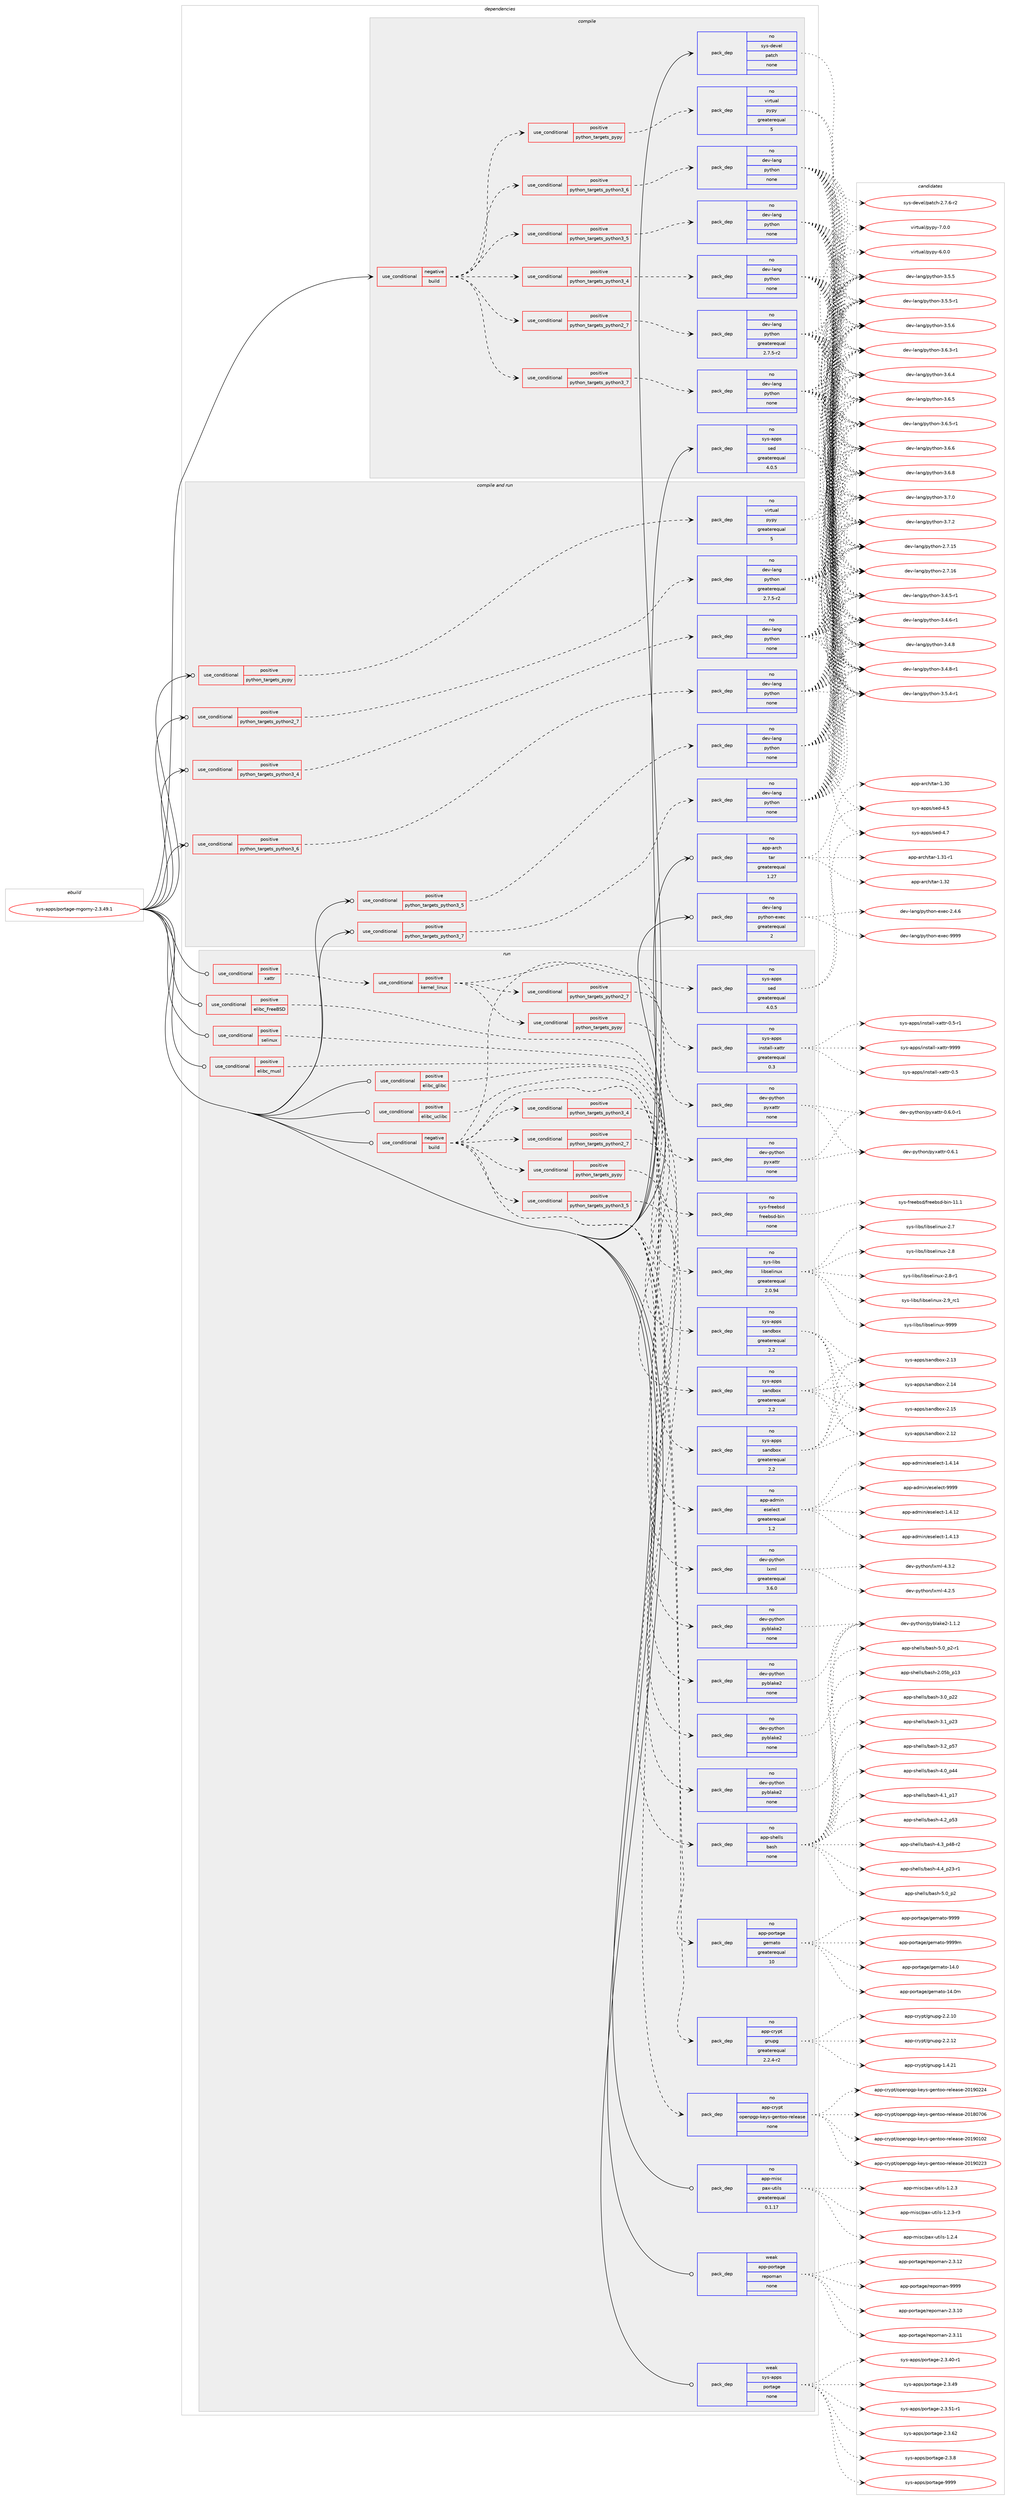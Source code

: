 digraph prolog {

# *************
# Graph options
# *************

newrank=true;
concentrate=true;
compound=true;
graph [rankdir=LR,fontname=Helvetica,fontsize=10,ranksep=1.5];#, ranksep=2.5, nodesep=0.2];
edge  [arrowhead=vee];
node  [fontname=Helvetica,fontsize=10];

# **********
# The ebuild
# **********

subgraph cluster_leftcol {
color=gray;
rank=same;
label=<<i>ebuild</i>>;
id [label="sys-apps/portage-mgorny-2.3.49.1", color=red, width=4, href="../sys-apps/portage-mgorny-2.3.49.1.svg"];
}

# ****************
# The dependencies
# ****************

subgraph cluster_midcol {
color=gray;
label=<<i>dependencies</i>>;
subgraph cluster_compile {
fillcolor="#eeeeee";
style=filled;
label=<<i>compile</i>>;
subgraph cond456907 {
dependency1713842 [label=<<TABLE BORDER="0" CELLBORDER="1" CELLSPACING="0" CELLPADDING="4"><TR><TD ROWSPAN="3" CELLPADDING="10">use_conditional</TD></TR><TR><TD>negative</TD></TR><TR><TD>build</TD></TR></TABLE>>, shape=none, color=red];
subgraph cond456908 {
dependency1713843 [label=<<TABLE BORDER="0" CELLBORDER="1" CELLSPACING="0" CELLPADDING="4"><TR><TD ROWSPAN="3" CELLPADDING="10">use_conditional</TD></TR><TR><TD>positive</TD></TR><TR><TD>python_targets_pypy</TD></TR></TABLE>>, shape=none, color=red];
subgraph pack1228919 {
dependency1713844 [label=<<TABLE BORDER="0" CELLBORDER="1" CELLSPACING="0" CELLPADDING="4" WIDTH="220"><TR><TD ROWSPAN="6" CELLPADDING="30">pack_dep</TD></TR><TR><TD WIDTH="110">no</TD></TR><TR><TD>virtual</TD></TR><TR><TD>pypy</TD></TR><TR><TD>greaterequal</TD></TR><TR><TD>5</TD></TR></TABLE>>, shape=none, color=blue];
}
dependency1713843:e -> dependency1713844:w [weight=20,style="dashed",arrowhead="vee"];
}
dependency1713842:e -> dependency1713843:w [weight=20,style="dashed",arrowhead="vee"];
subgraph cond456909 {
dependency1713845 [label=<<TABLE BORDER="0" CELLBORDER="1" CELLSPACING="0" CELLPADDING="4"><TR><TD ROWSPAN="3" CELLPADDING="10">use_conditional</TD></TR><TR><TD>positive</TD></TR><TR><TD>python_targets_python2_7</TD></TR></TABLE>>, shape=none, color=red];
subgraph pack1228920 {
dependency1713846 [label=<<TABLE BORDER="0" CELLBORDER="1" CELLSPACING="0" CELLPADDING="4" WIDTH="220"><TR><TD ROWSPAN="6" CELLPADDING="30">pack_dep</TD></TR><TR><TD WIDTH="110">no</TD></TR><TR><TD>dev-lang</TD></TR><TR><TD>python</TD></TR><TR><TD>greaterequal</TD></TR><TR><TD>2.7.5-r2</TD></TR></TABLE>>, shape=none, color=blue];
}
dependency1713845:e -> dependency1713846:w [weight=20,style="dashed",arrowhead="vee"];
}
dependency1713842:e -> dependency1713845:w [weight=20,style="dashed",arrowhead="vee"];
subgraph cond456910 {
dependency1713847 [label=<<TABLE BORDER="0" CELLBORDER="1" CELLSPACING="0" CELLPADDING="4"><TR><TD ROWSPAN="3" CELLPADDING="10">use_conditional</TD></TR><TR><TD>positive</TD></TR><TR><TD>python_targets_python3_4</TD></TR></TABLE>>, shape=none, color=red];
subgraph pack1228921 {
dependency1713848 [label=<<TABLE BORDER="0" CELLBORDER="1" CELLSPACING="0" CELLPADDING="4" WIDTH="220"><TR><TD ROWSPAN="6" CELLPADDING="30">pack_dep</TD></TR><TR><TD WIDTH="110">no</TD></TR><TR><TD>dev-lang</TD></TR><TR><TD>python</TD></TR><TR><TD>none</TD></TR><TR><TD></TD></TR></TABLE>>, shape=none, color=blue];
}
dependency1713847:e -> dependency1713848:w [weight=20,style="dashed",arrowhead="vee"];
}
dependency1713842:e -> dependency1713847:w [weight=20,style="dashed",arrowhead="vee"];
subgraph cond456911 {
dependency1713849 [label=<<TABLE BORDER="0" CELLBORDER="1" CELLSPACING="0" CELLPADDING="4"><TR><TD ROWSPAN="3" CELLPADDING="10">use_conditional</TD></TR><TR><TD>positive</TD></TR><TR><TD>python_targets_python3_5</TD></TR></TABLE>>, shape=none, color=red];
subgraph pack1228922 {
dependency1713850 [label=<<TABLE BORDER="0" CELLBORDER="1" CELLSPACING="0" CELLPADDING="4" WIDTH="220"><TR><TD ROWSPAN="6" CELLPADDING="30">pack_dep</TD></TR><TR><TD WIDTH="110">no</TD></TR><TR><TD>dev-lang</TD></TR><TR><TD>python</TD></TR><TR><TD>none</TD></TR><TR><TD></TD></TR></TABLE>>, shape=none, color=blue];
}
dependency1713849:e -> dependency1713850:w [weight=20,style="dashed",arrowhead="vee"];
}
dependency1713842:e -> dependency1713849:w [weight=20,style="dashed",arrowhead="vee"];
subgraph cond456912 {
dependency1713851 [label=<<TABLE BORDER="0" CELLBORDER="1" CELLSPACING="0" CELLPADDING="4"><TR><TD ROWSPAN="3" CELLPADDING="10">use_conditional</TD></TR><TR><TD>positive</TD></TR><TR><TD>python_targets_python3_6</TD></TR></TABLE>>, shape=none, color=red];
subgraph pack1228923 {
dependency1713852 [label=<<TABLE BORDER="0" CELLBORDER="1" CELLSPACING="0" CELLPADDING="4" WIDTH="220"><TR><TD ROWSPAN="6" CELLPADDING="30">pack_dep</TD></TR><TR><TD WIDTH="110">no</TD></TR><TR><TD>dev-lang</TD></TR><TR><TD>python</TD></TR><TR><TD>none</TD></TR><TR><TD></TD></TR></TABLE>>, shape=none, color=blue];
}
dependency1713851:e -> dependency1713852:w [weight=20,style="dashed",arrowhead="vee"];
}
dependency1713842:e -> dependency1713851:w [weight=20,style="dashed",arrowhead="vee"];
subgraph cond456913 {
dependency1713853 [label=<<TABLE BORDER="0" CELLBORDER="1" CELLSPACING="0" CELLPADDING="4"><TR><TD ROWSPAN="3" CELLPADDING="10">use_conditional</TD></TR><TR><TD>positive</TD></TR><TR><TD>python_targets_python3_7</TD></TR></TABLE>>, shape=none, color=red];
subgraph pack1228924 {
dependency1713854 [label=<<TABLE BORDER="0" CELLBORDER="1" CELLSPACING="0" CELLPADDING="4" WIDTH="220"><TR><TD ROWSPAN="6" CELLPADDING="30">pack_dep</TD></TR><TR><TD WIDTH="110">no</TD></TR><TR><TD>dev-lang</TD></TR><TR><TD>python</TD></TR><TR><TD>none</TD></TR><TR><TD></TD></TR></TABLE>>, shape=none, color=blue];
}
dependency1713853:e -> dependency1713854:w [weight=20,style="dashed",arrowhead="vee"];
}
dependency1713842:e -> dependency1713853:w [weight=20,style="dashed",arrowhead="vee"];
}
id:e -> dependency1713842:w [weight=20,style="solid",arrowhead="vee"];
subgraph pack1228925 {
dependency1713855 [label=<<TABLE BORDER="0" CELLBORDER="1" CELLSPACING="0" CELLPADDING="4" WIDTH="220"><TR><TD ROWSPAN="6" CELLPADDING="30">pack_dep</TD></TR><TR><TD WIDTH="110">no</TD></TR><TR><TD>sys-apps</TD></TR><TR><TD>sed</TD></TR><TR><TD>greaterequal</TD></TR><TR><TD>4.0.5</TD></TR></TABLE>>, shape=none, color=blue];
}
id:e -> dependency1713855:w [weight=20,style="solid",arrowhead="vee"];
subgraph pack1228926 {
dependency1713856 [label=<<TABLE BORDER="0" CELLBORDER="1" CELLSPACING="0" CELLPADDING="4" WIDTH="220"><TR><TD ROWSPAN="6" CELLPADDING="30">pack_dep</TD></TR><TR><TD WIDTH="110">no</TD></TR><TR><TD>sys-devel</TD></TR><TR><TD>patch</TD></TR><TR><TD>none</TD></TR><TR><TD></TD></TR></TABLE>>, shape=none, color=blue];
}
id:e -> dependency1713856:w [weight=20,style="solid",arrowhead="vee"];
}
subgraph cluster_compileandrun {
fillcolor="#eeeeee";
style=filled;
label=<<i>compile and run</i>>;
subgraph cond456914 {
dependency1713857 [label=<<TABLE BORDER="0" CELLBORDER="1" CELLSPACING="0" CELLPADDING="4"><TR><TD ROWSPAN="3" CELLPADDING="10">use_conditional</TD></TR><TR><TD>positive</TD></TR><TR><TD>python_targets_pypy</TD></TR></TABLE>>, shape=none, color=red];
subgraph pack1228927 {
dependency1713858 [label=<<TABLE BORDER="0" CELLBORDER="1" CELLSPACING="0" CELLPADDING="4" WIDTH="220"><TR><TD ROWSPAN="6" CELLPADDING="30">pack_dep</TD></TR><TR><TD WIDTH="110">no</TD></TR><TR><TD>virtual</TD></TR><TR><TD>pypy</TD></TR><TR><TD>greaterequal</TD></TR><TR><TD>5</TD></TR></TABLE>>, shape=none, color=blue];
}
dependency1713857:e -> dependency1713858:w [weight=20,style="dashed",arrowhead="vee"];
}
id:e -> dependency1713857:w [weight=20,style="solid",arrowhead="odotvee"];
subgraph cond456915 {
dependency1713859 [label=<<TABLE BORDER="0" CELLBORDER="1" CELLSPACING="0" CELLPADDING="4"><TR><TD ROWSPAN="3" CELLPADDING="10">use_conditional</TD></TR><TR><TD>positive</TD></TR><TR><TD>python_targets_python2_7</TD></TR></TABLE>>, shape=none, color=red];
subgraph pack1228928 {
dependency1713860 [label=<<TABLE BORDER="0" CELLBORDER="1" CELLSPACING="0" CELLPADDING="4" WIDTH="220"><TR><TD ROWSPAN="6" CELLPADDING="30">pack_dep</TD></TR><TR><TD WIDTH="110">no</TD></TR><TR><TD>dev-lang</TD></TR><TR><TD>python</TD></TR><TR><TD>greaterequal</TD></TR><TR><TD>2.7.5-r2</TD></TR></TABLE>>, shape=none, color=blue];
}
dependency1713859:e -> dependency1713860:w [weight=20,style="dashed",arrowhead="vee"];
}
id:e -> dependency1713859:w [weight=20,style="solid",arrowhead="odotvee"];
subgraph cond456916 {
dependency1713861 [label=<<TABLE BORDER="0" CELLBORDER="1" CELLSPACING="0" CELLPADDING="4"><TR><TD ROWSPAN="3" CELLPADDING="10">use_conditional</TD></TR><TR><TD>positive</TD></TR><TR><TD>python_targets_python3_4</TD></TR></TABLE>>, shape=none, color=red];
subgraph pack1228929 {
dependency1713862 [label=<<TABLE BORDER="0" CELLBORDER="1" CELLSPACING="0" CELLPADDING="4" WIDTH="220"><TR><TD ROWSPAN="6" CELLPADDING="30">pack_dep</TD></TR><TR><TD WIDTH="110">no</TD></TR><TR><TD>dev-lang</TD></TR><TR><TD>python</TD></TR><TR><TD>none</TD></TR><TR><TD></TD></TR></TABLE>>, shape=none, color=blue];
}
dependency1713861:e -> dependency1713862:w [weight=20,style="dashed",arrowhead="vee"];
}
id:e -> dependency1713861:w [weight=20,style="solid",arrowhead="odotvee"];
subgraph cond456917 {
dependency1713863 [label=<<TABLE BORDER="0" CELLBORDER="1" CELLSPACING="0" CELLPADDING="4"><TR><TD ROWSPAN="3" CELLPADDING="10">use_conditional</TD></TR><TR><TD>positive</TD></TR><TR><TD>python_targets_python3_5</TD></TR></TABLE>>, shape=none, color=red];
subgraph pack1228930 {
dependency1713864 [label=<<TABLE BORDER="0" CELLBORDER="1" CELLSPACING="0" CELLPADDING="4" WIDTH="220"><TR><TD ROWSPAN="6" CELLPADDING="30">pack_dep</TD></TR><TR><TD WIDTH="110">no</TD></TR><TR><TD>dev-lang</TD></TR><TR><TD>python</TD></TR><TR><TD>none</TD></TR><TR><TD></TD></TR></TABLE>>, shape=none, color=blue];
}
dependency1713863:e -> dependency1713864:w [weight=20,style="dashed",arrowhead="vee"];
}
id:e -> dependency1713863:w [weight=20,style="solid",arrowhead="odotvee"];
subgraph cond456918 {
dependency1713865 [label=<<TABLE BORDER="0" CELLBORDER="1" CELLSPACING="0" CELLPADDING="4"><TR><TD ROWSPAN="3" CELLPADDING="10">use_conditional</TD></TR><TR><TD>positive</TD></TR><TR><TD>python_targets_python3_6</TD></TR></TABLE>>, shape=none, color=red];
subgraph pack1228931 {
dependency1713866 [label=<<TABLE BORDER="0" CELLBORDER="1" CELLSPACING="0" CELLPADDING="4" WIDTH="220"><TR><TD ROWSPAN="6" CELLPADDING="30">pack_dep</TD></TR><TR><TD WIDTH="110">no</TD></TR><TR><TD>dev-lang</TD></TR><TR><TD>python</TD></TR><TR><TD>none</TD></TR><TR><TD></TD></TR></TABLE>>, shape=none, color=blue];
}
dependency1713865:e -> dependency1713866:w [weight=20,style="dashed",arrowhead="vee"];
}
id:e -> dependency1713865:w [weight=20,style="solid",arrowhead="odotvee"];
subgraph cond456919 {
dependency1713867 [label=<<TABLE BORDER="0" CELLBORDER="1" CELLSPACING="0" CELLPADDING="4"><TR><TD ROWSPAN="3" CELLPADDING="10">use_conditional</TD></TR><TR><TD>positive</TD></TR><TR><TD>python_targets_python3_7</TD></TR></TABLE>>, shape=none, color=red];
subgraph pack1228932 {
dependency1713868 [label=<<TABLE BORDER="0" CELLBORDER="1" CELLSPACING="0" CELLPADDING="4" WIDTH="220"><TR><TD ROWSPAN="6" CELLPADDING="30">pack_dep</TD></TR><TR><TD WIDTH="110">no</TD></TR><TR><TD>dev-lang</TD></TR><TR><TD>python</TD></TR><TR><TD>none</TD></TR><TR><TD></TD></TR></TABLE>>, shape=none, color=blue];
}
dependency1713867:e -> dependency1713868:w [weight=20,style="dashed",arrowhead="vee"];
}
id:e -> dependency1713867:w [weight=20,style="solid",arrowhead="odotvee"];
subgraph pack1228933 {
dependency1713869 [label=<<TABLE BORDER="0" CELLBORDER="1" CELLSPACING="0" CELLPADDING="4" WIDTH="220"><TR><TD ROWSPAN="6" CELLPADDING="30">pack_dep</TD></TR><TR><TD WIDTH="110">no</TD></TR><TR><TD>app-arch</TD></TR><TR><TD>tar</TD></TR><TR><TD>greaterequal</TD></TR><TR><TD>1.27</TD></TR></TABLE>>, shape=none, color=blue];
}
id:e -> dependency1713869:w [weight=20,style="solid",arrowhead="odotvee"];
subgraph pack1228934 {
dependency1713870 [label=<<TABLE BORDER="0" CELLBORDER="1" CELLSPACING="0" CELLPADDING="4" WIDTH="220"><TR><TD ROWSPAN="6" CELLPADDING="30">pack_dep</TD></TR><TR><TD WIDTH="110">no</TD></TR><TR><TD>dev-lang</TD></TR><TR><TD>python-exec</TD></TR><TR><TD>greaterequal</TD></TR><TR><TD>2</TD></TR></TABLE>>, shape=none, color=blue];
}
id:e -> dependency1713870:w [weight=20,style="solid",arrowhead="odotvee"];
}
subgraph cluster_run {
fillcolor="#eeeeee";
style=filled;
label=<<i>run</i>>;
subgraph cond456920 {
dependency1713871 [label=<<TABLE BORDER="0" CELLBORDER="1" CELLSPACING="0" CELLPADDING="4"><TR><TD ROWSPAN="3" CELLPADDING="10">use_conditional</TD></TR><TR><TD>negative</TD></TR><TR><TD>build</TD></TR></TABLE>>, shape=none, color=red];
subgraph pack1228935 {
dependency1713872 [label=<<TABLE BORDER="0" CELLBORDER="1" CELLSPACING="0" CELLPADDING="4" WIDTH="220"><TR><TD ROWSPAN="6" CELLPADDING="30">pack_dep</TD></TR><TR><TD WIDTH="110">no</TD></TR><TR><TD>app-admin</TD></TR><TR><TD>eselect</TD></TR><TR><TD>greaterequal</TD></TR><TR><TD>1.2</TD></TR></TABLE>>, shape=none, color=blue];
}
dependency1713871:e -> dependency1713872:w [weight=20,style="dashed",arrowhead="vee"];
subgraph pack1228936 {
dependency1713873 [label=<<TABLE BORDER="0" CELLBORDER="1" CELLSPACING="0" CELLPADDING="4" WIDTH="220"><TR><TD ROWSPAN="6" CELLPADDING="30">pack_dep</TD></TR><TR><TD WIDTH="110">no</TD></TR><TR><TD>app-crypt</TD></TR><TR><TD>openpgp-keys-gentoo-release</TD></TR><TR><TD>none</TD></TR><TR><TD></TD></TR></TABLE>>, shape=none, color=blue];
}
dependency1713871:e -> dependency1713873:w [weight=20,style="dashed",arrowhead="vee"];
subgraph pack1228937 {
dependency1713874 [label=<<TABLE BORDER="0" CELLBORDER="1" CELLSPACING="0" CELLPADDING="4" WIDTH="220"><TR><TD ROWSPAN="6" CELLPADDING="30">pack_dep</TD></TR><TR><TD WIDTH="110">no</TD></TR><TR><TD>app-crypt</TD></TR><TR><TD>gnupg</TD></TR><TR><TD>greaterequal</TD></TR><TR><TD>2.2.4-r2</TD></TR></TABLE>>, shape=none, color=blue];
}
dependency1713871:e -> dependency1713874:w [weight=20,style="dashed",arrowhead="vee"];
subgraph pack1228938 {
dependency1713875 [label=<<TABLE BORDER="0" CELLBORDER="1" CELLSPACING="0" CELLPADDING="4" WIDTH="220"><TR><TD ROWSPAN="6" CELLPADDING="30">pack_dep</TD></TR><TR><TD WIDTH="110">no</TD></TR><TR><TD>app-portage</TD></TR><TR><TD>gemato</TD></TR><TR><TD>greaterequal</TD></TR><TR><TD>10</TD></TR></TABLE>>, shape=none, color=blue];
}
dependency1713871:e -> dependency1713875:w [weight=20,style="dashed",arrowhead="vee"];
subgraph pack1228939 {
dependency1713876 [label=<<TABLE BORDER="0" CELLBORDER="1" CELLSPACING="0" CELLPADDING="4" WIDTH="220"><TR><TD ROWSPAN="6" CELLPADDING="30">pack_dep</TD></TR><TR><TD WIDTH="110">no</TD></TR><TR><TD>app-shells</TD></TR><TR><TD>bash</TD></TR><TR><TD>none</TD></TR><TR><TD></TD></TR></TABLE>>, shape=none, color=blue];
}
dependency1713871:e -> dependency1713876:w [weight=20,style="dashed",arrowhead="vee"];
subgraph cond456921 {
dependency1713877 [label=<<TABLE BORDER="0" CELLBORDER="1" CELLSPACING="0" CELLPADDING="4"><TR><TD ROWSPAN="3" CELLPADDING="10">use_conditional</TD></TR><TR><TD>positive</TD></TR><TR><TD>python_targets_pypy</TD></TR></TABLE>>, shape=none, color=red];
subgraph pack1228940 {
dependency1713878 [label=<<TABLE BORDER="0" CELLBORDER="1" CELLSPACING="0" CELLPADDING="4" WIDTH="220"><TR><TD ROWSPAN="6" CELLPADDING="30">pack_dep</TD></TR><TR><TD WIDTH="110">no</TD></TR><TR><TD>dev-python</TD></TR><TR><TD>pyblake2</TD></TR><TR><TD>none</TD></TR><TR><TD></TD></TR></TABLE>>, shape=none, color=blue];
}
dependency1713877:e -> dependency1713878:w [weight=20,style="dashed",arrowhead="vee"];
}
dependency1713871:e -> dependency1713877:w [weight=20,style="dashed",arrowhead="vee"];
subgraph cond456922 {
dependency1713879 [label=<<TABLE BORDER="0" CELLBORDER="1" CELLSPACING="0" CELLPADDING="4"><TR><TD ROWSPAN="3" CELLPADDING="10">use_conditional</TD></TR><TR><TD>positive</TD></TR><TR><TD>python_targets_python2_7</TD></TR></TABLE>>, shape=none, color=red];
subgraph pack1228941 {
dependency1713880 [label=<<TABLE BORDER="0" CELLBORDER="1" CELLSPACING="0" CELLPADDING="4" WIDTH="220"><TR><TD ROWSPAN="6" CELLPADDING="30">pack_dep</TD></TR><TR><TD WIDTH="110">no</TD></TR><TR><TD>dev-python</TD></TR><TR><TD>pyblake2</TD></TR><TR><TD>none</TD></TR><TR><TD></TD></TR></TABLE>>, shape=none, color=blue];
}
dependency1713879:e -> dependency1713880:w [weight=20,style="dashed",arrowhead="vee"];
}
dependency1713871:e -> dependency1713879:w [weight=20,style="dashed",arrowhead="vee"];
subgraph cond456923 {
dependency1713881 [label=<<TABLE BORDER="0" CELLBORDER="1" CELLSPACING="0" CELLPADDING="4"><TR><TD ROWSPAN="3" CELLPADDING="10">use_conditional</TD></TR><TR><TD>positive</TD></TR><TR><TD>python_targets_python3_4</TD></TR></TABLE>>, shape=none, color=red];
subgraph pack1228942 {
dependency1713882 [label=<<TABLE BORDER="0" CELLBORDER="1" CELLSPACING="0" CELLPADDING="4" WIDTH="220"><TR><TD ROWSPAN="6" CELLPADDING="30">pack_dep</TD></TR><TR><TD WIDTH="110">no</TD></TR><TR><TD>dev-python</TD></TR><TR><TD>pyblake2</TD></TR><TR><TD>none</TD></TR><TR><TD></TD></TR></TABLE>>, shape=none, color=blue];
}
dependency1713881:e -> dependency1713882:w [weight=20,style="dashed",arrowhead="vee"];
}
dependency1713871:e -> dependency1713881:w [weight=20,style="dashed",arrowhead="vee"];
subgraph cond456924 {
dependency1713883 [label=<<TABLE BORDER="0" CELLBORDER="1" CELLSPACING="0" CELLPADDING="4"><TR><TD ROWSPAN="3" CELLPADDING="10">use_conditional</TD></TR><TR><TD>positive</TD></TR><TR><TD>python_targets_python3_5</TD></TR></TABLE>>, shape=none, color=red];
subgraph pack1228943 {
dependency1713884 [label=<<TABLE BORDER="0" CELLBORDER="1" CELLSPACING="0" CELLPADDING="4" WIDTH="220"><TR><TD ROWSPAN="6" CELLPADDING="30">pack_dep</TD></TR><TR><TD WIDTH="110">no</TD></TR><TR><TD>dev-python</TD></TR><TR><TD>pyblake2</TD></TR><TR><TD>none</TD></TR><TR><TD></TD></TR></TABLE>>, shape=none, color=blue];
}
dependency1713883:e -> dependency1713884:w [weight=20,style="dashed",arrowhead="vee"];
}
dependency1713871:e -> dependency1713883:w [weight=20,style="dashed",arrowhead="vee"];
subgraph pack1228944 {
dependency1713885 [label=<<TABLE BORDER="0" CELLBORDER="1" CELLSPACING="0" CELLPADDING="4" WIDTH="220"><TR><TD ROWSPAN="6" CELLPADDING="30">pack_dep</TD></TR><TR><TD WIDTH="110">no</TD></TR><TR><TD>dev-python</TD></TR><TR><TD>lxml</TD></TR><TR><TD>greaterequal</TD></TR><TR><TD>3.6.0</TD></TR></TABLE>>, shape=none, color=blue];
}
dependency1713871:e -> dependency1713885:w [weight=20,style="dashed",arrowhead="vee"];
subgraph pack1228945 {
dependency1713886 [label=<<TABLE BORDER="0" CELLBORDER="1" CELLSPACING="0" CELLPADDING="4" WIDTH="220"><TR><TD ROWSPAN="6" CELLPADDING="30">pack_dep</TD></TR><TR><TD WIDTH="110">no</TD></TR><TR><TD>sys-apps</TD></TR><TR><TD>sed</TD></TR><TR><TD>greaterequal</TD></TR><TR><TD>4.0.5</TD></TR></TABLE>>, shape=none, color=blue];
}
dependency1713871:e -> dependency1713886:w [weight=20,style="dashed",arrowhead="vee"];
}
id:e -> dependency1713871:w [weight=20,style="solid",arrowhead="odot"];
subgraph cond456925 {
dependency1713887 [label=<<TABLE BORDER="0" CELLBORDER="1" CELLSPACING="0" CELLPADDING="4"><TR><TD ROWSPAN="3" CELLPADDING="10">use_conditional</TD></TR><TR><TD>positive</TD></TR><TR><TD>elibc_FreeBSD</TD></TR></TABLE>>, shape=none, color=red];
subgraph pack1228946 {
dependency1713888 [label=<<TABLE BORDER="0" CELLBORDER="1" CELLSPACING="0" CELLPADDING="4" WIDTH="220"><TR><TD ROWSPAN="6" CELLPADDING="30">pack_dep</TD></TR><TR><TD WIDTH="110">no</TD></TR><TR><TD>sys-freebsd</TD></TR><TR><TD>freebsd-bin</TD></TR><TR><TD>none</TD></TR><TR><TD></TD></TR></TABLE>>, shape=none, color=blue];
}
dependency1713887:e -> dependency1713888:w [weight=20,style="dashed",arrowhead="vee"];
}
id:e -> dependency1713887:w [weight=20,style="solid",arrowhead="odot"];
subgraph cond456926 {
dependency1713889 [label=<<TABLE BORDER="0" CELLBORDER="1" CELLSPACING="0" CELLPADDING="4"><TR><TD ROWSPAN="3" CELLPADDING="10">use_conditional</TD></TR><TR><TD>positive</TD></TR><TR><TD>elibc_glibc</TD></TR></TABLE>>, shape=none, color=red];
subgraph pack1228947 {
dependency1713890 [label=<<TABLE BORDER="0" CELLBORDER="1" CELLSPACING="0" CELLPADDING="4" WIDTH="220"><TR><TD ROWSPAN="6" CELLPADDING="30">pack_dep</TD></TR><TR><TD WIDTH="110">no</TD></TR><TR><TD>sys-apps</TD></TR><TR><TD>sandbox</TD></TR><TR><TD>greaterequal</TD></TR><TR><TD>2.2</TD></TR></TABLE>>, shape=none, color=blue];
}
dependency1713889:e -> dependency1713890:w [weight=20,style="dashed",arrowhead="vee"];
}
id:e -> dependency1713889:w [weight=20,style="solid",arrowhead="odot"];
subgraph cond456927 {
dependency1713891 [label=<<TABLE BORDER="0" CELLBORDER="1" CELLSPACING="0" CELLPADDING="4"><TR><TD ROWSPAN="3" CELLPADDING="10">use_conditional</TD></TR><TR><TD>positive</TD></TR><TR><TD>elibc_musl</TD></TR></TABLE>>, shape=none, color=red];
subgraph pack1228948 {
dependency1713892 [label=<<TABLE BORDER="0" CELLBORDER="1" CELLSPACING="0" CELLPADDING="4" WIDTH="220"><TR><TD ROWSPAN="6" CELLPADDING="30">pack_dep</TD></TR><TR><TD WIDTH="110">no</TD></TR><TR><TD>sys-apps</TD></TR><TR><TD>sandbox</TD></TR><TR><TD>greaterequal</TD></TR><TR><TD>2.2</TD></TR></TABLE>>, shape=none, color=blue];
}
dependency1713891:e -> dependency1713892:w [weight=20,style="dashed",arrowhead="vee"];
}
id:e -> dependency1713891:w [weight=20,style="solid",arrowhead="odot"];
subgraph cond456928 {
dependency1713893 [label=<<TABLE BORDER="0" CELLBORDER="1" CELLSPACING="0" CELLPADDING="4"><TR><TD ROWSPAN="3" CELLPADDING="10">use_conditional</TD></TR><TR><TD>positive</TD></TR><TR><TD>elibc_uclibc</TD></TR></TABLE>>, shape=none, color=red];
subgraph pack1228949 {
dependency1713894 [label=<<TABLE BORDER="0" CELLBORDER="1" CELLSPACING="0" CELLPADDING="4" WIDTH="220"><TR><TD ROWSPAN="6" CELLPADDING="30">pack_dep</TD></TR><TR><TD WIDTH="110">no</TD></TR><TR><TD>sys-apps</TD></TR><TR><TD>sandbox</TD></TR><TR><TD>greaterequal</TD></TR><TR><TD>2.2</TD></TR></TABLE>>, shape=none, color=blue];
}
dependency1713893:e -> dependency1713894:w [weight=20,style="dashed",arrowhead="vee"];
}
id:e -> dependency1713893:w [weight=20,style="solid",arrowhead="odot"];
subgraph cond456929 {
dependency1713895 [label=<<TABLE BORDER="0" CELLBORDER="1" CELLSPACING="0" CELLPADDING="4"><TR><TD ROWSPAN="3" CELLPADDING="10">use_conditional</TD></TR><TR><TD>positive</TD></TR><TR><TD>selinux</TD></TR></TABLE>>, shape=none, color=red];
subgraph pack1228950 {
dependency1713896 [label=<<TABLE BORDER="0" CELLBORDER="1" CELLSPACING="0" CELLPADDING="4" WIDTH="220"><TR><TD ROWSPAN="6" CELLPADDING="30">pack_dep</TD></TR><TR><TD WIDTH="110">no</TD></TR><TR><TD>sys-libs</TD></TR><TR><TD>libselinux</TD></TR><TR><TD>greaterequal</TD></TR><TR><TD>2.0.94</TD></TR></TABLE>>, shape=none, color=blue];
}
dependency1713895:e -> dependency1713896:w [weight=20,style="dashed",arrowhead="vee"];
}
id:e -> dependency1713895:w [weight=20,style="solid",arrowhead="odot"];
subgraph cond456930 {
dependency1713897 [label=<<TABLE BORDER="0" CELLBORDER="1" CELLSPACING="0" CELLPADDING="4"><TR><TD ROWSPAN="3" CELLPADDING="10">use_conditional</TD></TR><TR><TD>positive</TD></TR><TR><TD>xattr</TD></TR></TABLE>>, shape=none, color=red];
subgraph cond456931 {
dependency1713898 [label=<<TABLE BORDER="0" CELLBORDER="1" CELLSPACING="0" CELLPADDING="4"><TR><TD ROWSPAN="3" CELLPADDING="10">use_conditional</TD></TR><TR><TD>positive</TD></TR><TR><TD>kernel_linux</TD></TR></TABLE>>, shape=none, color=red];
subgraph pack1228951 {
dependency1713899 [label=<<TABLE BORDER="0" CELLBORDER="1" CELLSPACING="0" CELLPADDING="4" WIDTH="220"><TR><TD ROWSPAN="6" CELLPADDING="30">pack_dep</TD></TR><TR><TD WIDTH="110">no</TD></TR><TR><TD>sys-apps</TD></TR><TR><TD>install-xattr</TD></TR><TR><TD>greaterequal</TD></TR><TR><TD>0.3</TD></TR></TABLE>>, shape=none, color=blue];
}
dependency1713898:e -> dependency1713899:w [weight=20,style="dashed",arrowhead="vee"];
subgraph cond456932 {
dependency1713900 [label=<<TABLE BORDER="0" CELLBORDER="1" CELLSPACING="0" CELLPADDING="4"><TR><TD ROWSPAN="3" CELLPADDING="10">use_conditional</TD></TR><TR><TD>positive</TD></TR><TR><TD>python_targets_pypy</TD></TR></TABLE>>, shape=none, color=red];
subgraph pack1228952 {
dependency1713901 [label=<<TABLE BORDER="0" CELLBORDER="1" CELLSPACING="0" CELLPADDING="4" WIDTH="220"><TR><TD ROWSPAN="6" CELLPADDING="30">pack_dep</TD></TR><TR><TD WIDTH="110">no</TD></TR><TR><TD>dev-python</TD></TR><TR><TD>pyxattr</TD></TR><TR><TD>none</TD></TR><TR><TD></TD></TR></TABLE>>, shape=none, color=blue];
}
dependency1713900:e -> dependency1713901:w [weight=20,style="dashed",arrowhead="vee"];
}
dependency1713898:e -> dependency1713900:w [weight=20,style="dashed",arrowhead="vee"];
subgraph cond456933 {
dependency1713902 [label=<<TABLE BORDER="0" CELLBORDER="1" CELLSPACING="0" CELLPADDING="4"><TR><TD ROWSPAN="3" CELLPADDING="10">use_conditional</TD></TR><TR><TD>positive</TD></TR><TR><TD>python_targets_python2_7</TD></TR></TABLE>>, shape=none, color=red];
subgraph pack1228953 {
dependency1713903 [label=<<TABLE BORDER="0" CELLBORDER="1" CELLSPACING="0" CELLPADDING="4" WIDTH="220"><TR><TD ROWSPAN="6" CELLPADDING="30">pack_dep</TD></TR><TR><TD WIDTH="110">no</TD></TR><TR><TD>dev-python</TD></TR><TR><TD>pyxattr</TD></TR><TR><TD>none</TD></TR><TR><TD></TD></TR></TABLE>>, shape=none, color=blue];
}
dependency1713902:e -> dependency1713903:w [weight=20,style="dashed",arrowhead="vee"];
}
dependency1713898:e -> dependency1713902:w [weight=20,style="dashed",arrowhead="vee"];
}
dependency1713897:e -> dependency1713898:w [weight=20,style="dashed",arrowhead="vee"];
}
id:e -> dependency1713897:w [weight=20,style="solid",arrowhead="odot"];
subgraph pack1228954 {
dependency1713904 [label=<<TABLE BORDER="0" CELLBORDER="1" CELLSPACING="0" CELLPADDING="4" WIDTH="220"><TR><TD ROWSPAN="6" CELLPADDING="30">pack_dep</TD></TR><TR><TD WIDTH="110">no</TD></TR><TR><TD>app-misc</TD></TR><TR><TD>pax-utils</TD></TR><TR><TD>greaterequal</TD></TR><TR><TD>0.1.17</TD></TR></TABLE>>, shape=none, color=blue];
}
id:e -> dependency1713904:w [weight=20,style="solid",arrowhead="odot"];
subgraph pack1228955 {
dependency1713905 [label=<<TABLE BORDER="0" CELLBORDER="1" CELLSPACING="0" CELLPADDING="4" WIDTH="220"><TR><TD ROWSPAN="6" CELLPADDING="30">pack_dep</TD></TR><TR><TD WIDTH="110">weak</TD></TR><TR><TD>app-portage</TD></TR><TR><TD>repoman</TD></TR><TR><TD>none</TD></TR><TR><TD></TD></TR></TABLE>>, shape=none, color=blue];
}
id:e -> dependency1713905:w [weight=20,style="solid",arrowhead="odot"];
subgraph pack1228956 {
dependency1713906 [label=<<TABLE BORDER="0" CELLBORDER="1" CELLSPACING="0" CELLPADDING="4" WIDTH="220"><TR><TD ROWSPAN="6" CELLPADDING="30">pack_dep</TD></TR><TR><TD WIDTH="110">weak</TD></TR><TR><TD>sys-apps</TD></TR><TR><TD>portage</TD></TR><TR><TD>none</TD></TR><TR><TD></TD></TR></TABLE>>, shape=none, color=blue];
}
id:e -> dependency1713906:w [weight=20,style="solid",arrowhead="odot"];
}
}

# **************
# The candidates
# **************

subgraph cluster_choices {
rank=same;
color=gray;
label=<<i>candidates</i>>;

subgraph choice1228919 {
color=black;
nodesep=1;
choice1181051141161179710847112121112121455446484648 [label="virtual/pypy-6.0.0", color=red, width=4,href="../virtual/pypy-6.0.0.svg"];
choice1181051141161179710847112121112121455546484648 [label="virtual/pypy-7.0.0", color=red, width=4,href="../virtual/pypy-7.0.0.svg"];
dependency1713844:e -> choice1181051141161179710847112121112121455446484648:w [style=dotted,weight="100"];
dependency1713844:e -> choice1181051141161179710847112121112121455546484648:w [style=dotted,weight="100"];
}
subgraph choice1228920 {
color=black;
nodesep=1;
choice10010111845108971101034711212111610411111045504655464953 [label="dev-lang/python-2.7.15", color=red, width=4,href="../dev-lang/python-2.7.15.svg"];
choice10010111845108971101034711212111610411111045504655464954 [label="dev-lang/python-2.7.16", color=red, width=4,href="../dev-lang/python-2.7.16.svg"];
choice1001011184510897110103471121211161041111104551465246534511449 [label="dev-lang/python-3.4.5-r1", color=red, width=4,href="../dev-lang/python-3.4.5-r1.svg"];
choice1001011184510897110103471121211161041111104551465246544511449 [label="dev-lang/python-3.4.6-r1", color=red, width=4,href="../dev-lang/python-3.4.6-r1.svg"];
choice100101118451089711010347112121116104111110455146524656 [label="dev-lang/python-3.4.8", color=red, width=4,href="../dev-lang/python-3.4.8.svg"];
choice1001011184510897110103471121211161041111104551465246564511449 [label="dev-lang/python-3.4.8-r1", color=red, width=4,href="../dev-lang/python-3.4.8-r1.svg"];
choice1001011184510897110103471121211161041111104551465346524511449 [label="dev-lang/python-3.5.4-r1", color=red, width=4,href="../dev-lang/python-3.5.4-r1.svg"];
choice100101118451089711010347112121116104111110455146534653 [label="dev-lang/python-3.5.5", color=red, width=4,href="../dev-lang/python-3.5.5.svg"];
choice1001011184510897110103471121211161041111104551465346534511449 [label="dev-lang/python-3.5.5-r1", color=red, width=4,href="../dev-lang/python-3.5.5-r1.svg"];
choice100101118451089711010347112121116104111110455146534654 [label="dev-lang/python-3.5.6", color=red, width=4,href="../dev-lang/python-3.5.6.svg"];
choice1001011184510897110103471121211161041111104551465446514511449 [label="dev-lang/python-3.6.3-r1", color=red, width=4,href="../dev-lang/python-3.6.3-r1.svg"];
choice100101118451089711010347112121116104111110455146544652 [label="dev-lang/python-3.6.4", color=red, width=4,href="../dev-lang/python-3.6.4.svg"];
choice100101118451089711010347112121116104111110455146544653 [label="dev-lang/python-3.6.5", color=red, width=4,href="../dev-lang/python-3.6.5.svg"];
choice1001011184510897110103471121211161041111104551465446534511449 [label="dev-lang/python-3.6.5-r1", color=red, width=4,href="../dev-lang/python-3.6.5-r1.svg"];
choice100101118451089711010347112121116104111110455146544654 [label="dev-lang/python-3.6.6", color=red, width=4,href="../dev-lang/python-3.6.6.svg"];
choice100101118451089711010347112121116104111110455146544656 [label="dev-lang/python-3.6.8", color=red, width=4,href="../dev-lang/python-3.6.8.svg"];
choice100101118451089711010347112121116104111110455146554648 [label="dev-lang/python-3.7.0", color=red, width=4,href="../dev-lang/python-3.7.0.svg"];
choice100101118451089711010347112121116104111110455146554650 [label="dev-lang/python-3.7.2", color=red, width=4,href="../dev-lang/python-3.7.2.svg"];
dependency1713846:e -> choice10010111845108971101034711212111610411111045504655464953:w [style=dotted,weight="100"];
dependency1713846:e -> choice10010111845108971101034711212111610411111045504655464954:w [style=dotted,weight="100"];
dependency1713846:e -> choice1001011184510897110103471121211161041111104551465246534511449:w [style=dotted,weight="100"];
dependency1713846:e -> choice1001011184510897110103471121211161041111104551465246544511449:w [style=dotted,weight="100"];
dependency1713846:e -> choice100101118451089711010347112121116104111110455146524656:w [style=dotted,weight="100"];
dependency1713846:e -> choice1001011184510897110103471121211161041111104551465246564511449:w [style=dotted,weight="100"];
dependency1713846:e -> choice1001011184510897110103471121211161041111104551465346524511449:w [style=dotted,weight="100"];
dependency1713846:e -> choice100101118451089711010347112121116104111110455146534653:w [style=dotted,weight="100"];
dependency1713846:e -> choice1001011184510897110103471121211161041111104551465346534511449:w [style=dotted,weight="100"];
dependency1713846:e -> choice100101118451089711010347112121116104111110455146534654:w [style=dotted,weight="100"];
dependency1713846:e -> choice1001011184510897110103471121211161041111104551465446514511449:w [style=dotted,weight="100"];
dependency1713846:e -> choice100101118451089711010347112121116104111110455146544652:w [style=dotted,weight="100"];
dependency1713846:e -> choice100101118451089711010347112121116104111110455146544653:w [style=dotted,weight="100"];
dependency1713846:e -> choice1001011184510897110103471121211161041111104551465446534511449:w [style=dotted,weight="100"];
dependency1713846:e -> choice100101118451089711010347112121116104111110455146544654:w [style=dotted,weight="100"];
dependency1713846:e -> choice100101118451089711010347112121116104111110455146544656:w [style=dotted,weight="100"];
dependency1713846:e -> choice100101118451089711010347112121116104111110455146554648:w [style=dotted,weight="100"];
dependency1713846:e -> choice100101118451089711010347112121116104111110455146554650:w [style=dotted,weight="100"];
}
subgraph choice1228921 {
color=black;
nodesep=1;
choice10010111845108971101034711212111610411111045504655464953 [label="dev-lang/python-2.7.15", color=red, width=4,href="../dev-lang/python-2.7.15.svg"];
choice10010111845108971101034711212111610411111045504655464954 [label="dev-lang/python-2.7.16", color=red, width=4,href="../dev-lang/python-2.7.16.svg"];
choice1001011184510897110103471121211161041111104551465246534511449 [label="dev-lang/python-3.4.5-r1", color=red, width=4,href="../dev-lang/python-3.4.5-r1.svg"];
choice1001011184510897110103471121211161041111104551465246544511449 [label="dev-lang/python-3.4.6-r1", color=red, width=4,href="../dev-lang/python-3.4.6-r1.svg"];
choice100101118451089711010347112121116104111110455146524656 [label="dev-lang/python-3.4.8", color=red, width=4,href="../dev-lang/python-3.4.8.svg"];
choice1001011184510897110103471121211161041111104551465246564511449 [label="dev-lang/python-3.4.8-r1", color=red, width=4,href="../dev-lang/python-3.4.8-r1.svg"];
choice1001011184510897110103471121211161041111104551465346524511449 [label="dev-lang/python-3.5.4-r1", color=red, width=4,href="../dev-lang/python-3.5.4-r1.svg"];
choice100101118451089711010347112121116104111110455146534653 [label="dev-lang/python-3.5.5", color=red, width=4,href="../dev-lang/python-3.5.5.svg"];
choice1001011184510897110103471121211161041111104551465346534511449 [label="dev-lang/python-3.5.5-r1", color=red, width=4,href="../dev-lang/python-3.5.5-r1.svg"];
choice100101118451089711010347112121116104111110455146534654 [label="dev-lang/python-3.5.6", color=red, width=4,href="../dev-lang/python-3.5.6.svg"];
choice1001011184510897110103471121211161041111104551465446514511449 [label="dev-lang/python-3.6.3-r1", color=red, width=4,href="../dev-lang/python-3.6.3-r1.svg"];
choice100101118451089711010347112121116104111110455146544652 [label="dev-lang/python-3.6.4", color=red, width=4,href="../dev-lang/python-3.6.4.svg"];
choice100101118451089711010347112121116104111110455146544653 [label="dev-lang/python-3.6.5", color=red, width=4,href="../dev-lang/python-3.6.5.svg"];
choice1001011184510897110103471121211161041111104551465446534511449 [label="dev-lang/python-3.6.5-r1", color=red, width=4,href="../dev-lang/python-3.6.5-r1.svg"];
choice100101118451089711010347112121116104111110455146544654 [label="dev-lang/python-3.6.6", color=red, width=4,href="../dev-lang/python-3.6.6.svg"];
choice100101118451089711010347112121116104111110455146544656 [label="dev-lang/python-3.6.8", color=red, width=4,href="../dev-lang/python-3.6.8.svg"];
choice100101118451089711010347112121116104111110455146554648 [label="dev-lang/python-3.7.0", color=red, width=4,href="../dev-lang/python-3.7.0.svg"];
choice100101118451089711010347112121116104111110455146554650 [label="dev-lang/python-3.7.2", color=red, width=4,href="../dev-lang/python-3.7.2.svg"];
dependency1713848:e -> choice10010111845108971101034711212111610411111045504655464953:w [style=dotted,weight="100"];
dependency1713848:e -> choice10010111845108971101034711212111610411111045504655464954:w [style=dotted,weight="100"];
dependency1713848:e -> choice1001011184510897110103471121211161041111104551465246534511449:w [style=dotted,weight="100"];
dependency1713848:e -> choice1001011184510897110103471121211161041111104551465246544511449:w [style=dotted,weight="100"];
dependency1713848:e -> choice100101118451089711010347112121116104111110455146524656:w [style=dotted,weight="100"];
dependency1713848:e -> choice1001011184510897110103471121211161041111104551465246564511449:w [style=dotted,weight="100"];
dependency1713848:e -> choice1001011184510897110103471121211161041111104551465346524511449:w [style=dotted,weight="100"];
dependency1713848:e -> choice100101118451089711010347112121116104111110455146534653:w [style=dotted,weight="100"];
dependency1713848:e -> choice1001011184510897110103471121211161041111104551465346534511449:w [style=dotted,weight="100"];
dependency1713848:e -> choice100101118451089711010347112121116104111110455146534654:w [style=dotted,weight="100"];
dependency1713848:e -> choice1001011184510897110103471121211161041111104551465446514511449:w [style=dotted,weight="100"];
dependency1713848:e -> choice100101118451089711010347112121116104111110455146544652:w [style=dotted,weight="100"];
dependency1713848:e -> choice100101118451089711010347112121116104111110455146544653:w [style=dotted,weight="100"];
dependency1713848:e -> choice1001011184510897110103471121211161041111104551465446534511449:w [style=dotted,weight="100"];
dependency1713848:e -> choice100101118451089711010347112121116104111110455146544654:w [style=dotted,weight="100"];
dependency1713848:e -> choice100101118451089711010347112121116104111110455146544656:w [style=dotted,weight="100"];
dependency1713848:e -> choice100101118451089711010347112121116104111110455146554648:w [style=dotted,weight="100"];
dependency1713848:e -> choice100101118451089711010347112121116104111110455146554650:w [style=dotted,weight="100"];
}
subgraph choice1228922 {
color=black;
nodesep=1;
choice10010111845108971101034711212111610411111045504655464953 [label="dev-lang/python-2.7.15", color=red, width=4,href="../dev-lang/python-2.7.15.svg"];
choice10010111845108971101034711212111610411111045504655464954 [label="dev-lang/python-2.7.16", color=red, width=4,href="../dev-lang/python-2.7.16.svg"];
choice1001011184510897110103471121211161041111104551465246534511449 [label="dev-lang/python-3.4.5-r1", color=red, width=4,href="../dev-lang/python-3.4.5-r1.svg"];
choice1001011184510897110103471121211161041111104551465246544511449 [label="dev-lang/python-3.4.6-r1", color=red, width=4,href="../dev-lang/python-3.4.6-r1.svg"];
choice100101118451089711010347112121116104111110455146524656 [label="dev-lang/python-3.4.8", color=red, width=4,href="../dev-lang/python-3.4.8.svg"];
choice1001011184510897110103471121211161041111104551465246564511449 [label="dev-lang/python-3.4.8-r1", color=red, width=4,href="../dev-lang/python-3.4.8-r1.svg"];
choice1001011184510897110103471121211161041111104551465346524511449 [label="dev-lang/python-3.5.4-r1", color=red, width=4,href="../dev-lang/python-3.5.4-r1.svg"];
choice100101118451089711010347112121116104111110455146534653 [label="dev-lang/python-3.5.5", color=red, width=4,href="../dev-lang/python-3.5.5.svg"];
choice1001011184510897110103471121211161041111104551465346534511449 [label="dev-lang/python-3.5.5-r1", color=red, width=4,href="../dev-lang/python-3.5.5-r1.svg"];
choice100101118451089711010347112121116104111110455146534654 [label="dev-lang/python-3.5.6", color=red, width=4,href="../dev-lang/python-3.5.6.svg"];
choice1001011184510897110103471121211161041111104551465446514511449 [label="dev-lang/python-3.6.3-r1", color=red, width=4,href="../dev-lang/python-3.6.3-r1.svg"];
choice100101118451089711010347112121116104111110455146544652 [label="dev-lang/python-3.6.4", color=red, width=4,href="../dev-lang/python-3.6.4.svg"];
choice100101118451089711010347112121116104111110455146544653 [label="dev-lang/python-3.6.5", color=red, width=4,href="../dev-lang/python-3.6.5.svg"];
choice1001011184510897110103471121211161041111104551465446534511449 [label="dev-lang/python-3.6.5-r1", color=red, width=4,href="../dev-lang/python-3.6.5-r1.svg"];
choice100101118451089711010347112121116104111110455146544654 [label="dev-lang/python-3.6.6", color=red, width=4,href="../dev-lang/python-3.6.6.svg"];
choice100101118451089711010347112121116104111110455146544656 [label="dev-lang/python-3.6.8", color=red, width=4,href="../dev-lang/python-3.6.8.svg"];
choice100101118451089711010347112121116104111110455146554648 [label="dev-lang/python-3.7.0", color=red, width=4,href="../dev-lang/python-3.7.0.svg"];
choice100101118451089711010347112121116104111110455146554650 [label="dev-lang/python-3.7.2", color=red, width=4,href="../dev-lang/python-3.7.2.svg"];
dependency1713850:e -> choice10010111845108971101034711212111610411111045504655464953:w [style=dotted,weight="100"];
dependency1713850:e -> choice10010111845108971101034711212111610411111045504655464954:w [style=dotted,weight="100"];
dependency1713850:e -> choice1001011184510897110103471121211161041111104551465246534511449:w [style=dotted,weight="100"];
dependency1713850:e -> choice1001011184510897110103471121211161041111104551465246544511449:w [style=dotted,weight="100"];
dependency1713850:e -> choice100101118451089711010347112121116104111110455146524656:w [style=dotted,weight="100"];
dependency1713850:e -> choice1001011184510897110103471121211161041111104551465246564511449:w [style=dotted,weight="100"];
dependency1713850:e -> choice1001011184510897110103471121211161041111104551465346524511449:w [style=dotted,weight="100"];
dependency1713850:e -> choice100101118451089711010347112121116104111110455146534653:w [style=dotted,weight="100"];
dependency1713850:e -> choice1001011184510897110103471121211161041111104551465346534511449:w [style=dotted,weight="100"];
dependency1713850:e -> choice100101118451089711010347112121116104111110455146534654:w [style=dotted,weight="100"];
dependency1713850:e -> choice1001011184510897110103471121211161041111104551465446514511449:w [style=dotted,weight="100"];
dependency1713850:e -> choice100101118451089711010347112121116104111110455146544652:w [style=dotted,weight="100"];
dependency1713850:e -> choice100101118451089711010347112121116104111110455146544653:w [style=dotted,weight="100"];
dependency1713850:e -> choice1001011184510897110103471121211161041111104551465446534511449:w [style=dotted,weight="100"];
dependency1713850:e -> choice100101118451089711010347112121116104111110455146544654:w [style=dotted,weight="100"];
dependency1713850:e -> choice100101118451089711010347112121116104111110455146544656:w [style=dotted,weight="100"];
dependency1713850:e -> choice100101118451089711010347112121116104111110455146554648:w [style=dotted,weight="100"];
dependency1713850:e -> choice100101118451089711010347112121116104111110455146554650:w [style=dotted,weight="100"];
}
subgraph choice1228923 {
color=black;
nodesep=1;
choice10010111845108971101034711212111610411111045504655464953 [label="dev-lang/python-2.7.15", color=red, width=4,href="../dev-lang/python-2.7.15.svg"];
choice10010111845108971101034711212111610411111045504655464954 [label="dev-lang/python-2.7.16", color=red, width=4,href="../dev-lang/python-2.7.16.svg"];
choice1001011184510897110103471121211161041111104551465246534511449 [label="dev-lang/python-3.4.5-r1", color=red, width=4,href="../dev-lang/python-3.4.5-r1.svg"];
choice1001011184510897110103471121211161041111104551465246544511449 [label="dev-lang/python-3.4.6-r1", color=red, width=4,href="../dev-lang/python-3.4.6-r1.svg"];
choice100101118451089711010347112121116104111110455146524656 [label="dev-lang/python-3.4.8", color=red, width=4,href="../dev-lang/python-3.4.8.svg"];
choice1001011184510897110103471121211161041111104551465246564511449 [label="dev-lang/python-3.4.8-r1", color=red, width=4,href="../dev-lang/python-3.4.8-r1.svg"];
choice1001011184510897110103471121211161041111104551465346524511449 [label="dev-lang/python-3.5.4-r1", color=red, width=4,href="../dev-lang/python-3.5.4-r1.svg"];
choice100101118451089711010347112121116104111110455146534653 [label="dev-lang/python-3.5.5", color=red, width=4,href="../dev-lang/python-3.5.5.svg"];
choice1001011184510897110103471121211161041111104551465346534511449 [label="dev-lang/python-3.5.5-r1", color=red, width=4,href="../dev-lang/python-3.5.5-r1.svg"];
choice100101118451089711010347112121116104111110455146534654 [label="dev-lang/python-3.5.6", color=red, width=4,href="../dev-lang/python-3.5.6.svg"];
choice1001011184510897110103471121211161041111104551465446514511449 [label="dev-lang/python-3.6.3-r1", color=red, width=4,href="../dev-lang/python-3.6.3-r1.svg"];
choice100101118451089711010347112121116104111110455146544652 [label="dev-lang/python-3.6.4", color=red, width=4,href="../dev-lang/python-3.6.4.svg"];
choice100101118451089711010347112121116104111110455146544653 [label="dev-lang/python-3.6.5", color=red, width=4,href="../dev-lang/python-3.6.5.svg"];
choice1001011184510897110103471121211161041111104551465446534511449 [label="dev-lang/python-3.6.5-r1", color=red, width=4,href="../dev-lang/python-3.6.5-r1.svg"];
choice100101118451089711010347112121116104111110455146544654 [label="dev-lang/python-3.6.6", color=red, width=4,href="../dev-lang/python-3.6.6.svg"];
choice100101118451089711010347112121116104111110455146544656 [label="dev-lang/python-3.6.8", color=red, width=4,href="../dev-lang/python-3.6.8.svg"];
choice100101118451089711010347112121116104111110455146554648 [label="dev-lang/python-3.7.0", color=red, width=4,href="../dev-lang/python-3.7.0.svg"];
choice100101118451089711010347112121116104111110455146554650 [label="dev-lang/python-3.7.2", color=red, width=4,href="../dev-lang/python-3.7.2.svg"];
dependency1713852:e -> choice10010111845108971101034711212111610411111045504655464953:w [style=dotted,weight="100"];
dependency1713852:e -> choice10010111845108971101034711212111610411111045504655464954:w [style=dotted,weight="100"];
dependency1713852:e -> choice1001011184510897110103471121211161041111104551465246534511449:w [style=dotted,weight="100"];
dependency1713852:e -> choice1001011184510897110103471121211161041111104551465246544511449:w [style=dotted,weight="100"];
dependency1713852:e -> choice100101118451089711010347112121116104111110455146524656:w [style=dotted,weight="100"];
dependency1713852:e -> choice1001011184510897110103471121211161041111104551465246564511449:w [style=dotted,weight="100"];
dependency1713852:e -> choice1001011184510897110103471121211161041111104551465346524511449:w [style=dotted,weight="100"];
dependency1713852:e -> choice100101118451089711010347112121116104111110455146534653:w [style=dotted,weight="100"];
dependency1713852:e -> choice1001011184510897110103471121211161041111104551465346534511449:w [style=dotted,weight="100"];
dependency1713852:e -> choice100101118451089711010347112121116104111110455146534654:w [style=dotted,weight="100"];
dependency1713852:e -> choice1001011184510897110103471121211161041111104551465446514511449:w [style=dotted,weight="100"];
dependency1713852:e -> choice100101118451089711010347112121116104111110455146544652:w [style=dotted,weight="100"];
dependency1713852:e -> choice100101118451089711010347112121116104111110455146544653:w [style=dotted,weight="100"];
dependency1713852:e -> choice1001011184510897110103471121211161041111104551465446534511449:w [style=dotted,weight="100"];
dependency1713852:e -> choice100101118451089711010347112121116104111110455146544654:w [style=dotted,weight="100"];
dependency1713852:e -> choice100101118451089711010347112121116104111110455146544656:w [style=dotted,weight="100"];
dependency1713852:e -> choice100101118451089711010347112121116104111110455146554648:w [style=dotted,weight="100"];
dependency1713852:e -> choice100101118451089711010347112121116104111110455146554650:w [style=dotted,weight="100"];
}
subgraph choice1228924 {
color=black;
nodesep=1;
choice10010111845108971101034711212111610411111045504655464953 [label="dev-lang/python-2.7.15", color=red, width=4,href="../dev-lang/python-2.7.15.svg"];
choice10010111845108971101034711212111610411111045504655464954 [label="dev-lang/python-2.7.16", color=red, width=4,href="../dev-lang/python-2.7.16.svg"];
choice1001011184510897110103471121211161041111104551465246534511449 [label="dev-lang/python-3.4.5-r1", color=red, width=4,href="../dev-lang/python-3.4.5-r1.svg"];
choice1001011184510897110103471121211161041111104551465246544511449 [label="dev-lang/python-3.4.6-r1", color=red, width=4,href="../dev-lang/python-3.4.6-r1.svg"];
choice100101118451089711010347112121116104111110455146524656 [label="dev-lang/python-3.4.8", color=red, width=4,href="../dev-lang/python-3.4.8.svg"];
choice1001011184510897110103471121211161041111104551465246564511449 [label="dev-lang/python-3.4.8-r1", color=red, width=4,href="../dev-lang/python-3.4.8-r1.svg"];
choice1001011184510897110103471121211161041111104551465346524511449 [label="dev-lang/python-3.5.4-r1", color=red, width=4,href="../dev-lang/python-3.5.4-r1.svg"];
choice100101118451089711010347112121116104111110455146534653 [label="dev-lang/python-3.5.5", color=red, width=4,href="../dev-lang/python-3.5.5.svg"];
choice1001011184510897110103471121211161041111104551465346534511449 [label="dev-lang/python-3.5.5-r1", color=red, width=4,href="../dev-lang/python-3.5.5-r1.svg"];
choice100101118451089711010347112121116104111110455146534654 [label="dev-lang/python-3.5.6", color=red, width=4,href="../dev-lang/python-3.5.6.svg"];
choice1001011184510897110103471121211161041111104551465446514511449 [label="dev-lang/python-3.6.3-r1", color=red, width=4,href="../dev-lang/python-3.6.3-r1.svg"];
choice100101118451089711010347112121116104111110455146544652 [label="dev-lang/python-3.6.4", color=red, width=4,href="../dev-lang/python-3.6.4.svg"];
choice100101118451089711010347112121116104111110455146544653 [label="dev-lang/python-3.6.5", color=red, width=4,href="../dev-lang/python-3.6.5.svg"];
choice1001011184510897110103471121211161041111104551465446534511449 [label="dev-lang/python-3.6.5-r1", color=red, width=4,href="../dev-lang/python-3.6.5-r1.svg"];
choice100101118451089711010347112121116104111110455146544654 [label="dev-lang/python-3.6.6", color=red, width=4,href="../dev-lang/python-3.6.6.svg"];
choice100101118451089711010347112121116104111110455146544656 [label="dev-lang/python-3.6.8", color=red, width=4,href="../dev-lang/python-3.6.8.svg"];
choice100101118451089711010347112121116104111110455146554648 [label="dev-lang/python-3.7.0", color=red, width=4,href="../dev-lang/python-3.7.0.svg"];
choice100101118451089711010347112121116104111110455146554650 [label="dev-lang/python-3.7.2", color=red, width=4,href="../dev-lang/python-3.7.2.svg"];
dependency1713854:e -> choice10010111845108971101034711212111610411111045504655464953:w [style=dotted,weight="100"];
dependency1713854:e -> choice10010111845108971101034711212111610411111045504655464954:w [style=dotted,weight="100"];
dependency1713854:e -> choice1001011184510897110103471121211161041111104551465246534511449:w [style=dotted,weight="100"];
dependency1713854:e -> choice1001011184510897110103471121211161041111104551465246544511449:w [style=dotted,weight="100"];
dependency1713854:e -> choice100101118451089711010347112121116104111110455146524656:w [style=dotted,weight="100"];
dependency1713854:e -> choice1001011184510897110103471121211161041111104551465246564511449:w [style=dotted,weight="100"];
dependency1713854:e -> choice1001011184510897110103471121211161041111104551465346524511449:w [style=dotted,weight="100"];
dependency1713854:e -> choice100101118451089711010347112121116104111110455146534653:w [style=dotted,weight="100"];
dependency1713854:e -> choice1001011184510897110103471121211161041111104551465346534511449:w [style=dotted,weight="100"];
dependency1713854:e -> choice100101118451089711010347112121116104111110455146534654:w [style=dotted,weight="100"];
dependency1713854:e -> choice1001011184510897110103471121211161041111104551465446514511449:w [style=dotted,weight="100"];
dependency1713854:e -> choice100101118451089711010347112121116104111110455146544652:w [style=dotted,weight="100"];
dependency1713854:e -> choice100101118451089711010347112121116104111110455146544653:w [style=dotted,weight="100"];
dependency1713854:e -> choice1001011184510897110103471121211161041111104551465446534511449:w [style=dotted,weight="100"];
dependency1713854:e -> choice100101118451089711010347112121116104111110455146544654:w [style=dotted,weight="100"];
dependency1713854:e -> choice100101118451089711010347112121116104111110455146544656:w [style=dotted,weight="100"];
dependency1713854:e -> choice100101118451089711010347112121116104111110455146554648:w [style=dotted,weight="100"];
dependency1713854:e -> choice100101118451089711010347112121116104111110455146554650:w [style=dotted,weight="100"];
}
subgraph choice1228925 {
color=black;
nodesep=1;
choice11512111545971121121154711510110045524653 [label="sys-apps/sed-4.5", color=red, width=4,href="../sys-apps/sed-4.5.svg"];
choice11512111545971121121154711510110045524655 [label="sys-apps/sed-4.7", color=red, width=4,href="../sys-apps/sed-4.7.svg"];
dependency1713855:e -> choice11512111545971121121154711510110045524653:w [style=dotted,weight="100"];
dependency1713855:e -> choice11512111545971121121154711510110045524655:w [style=dotted,weight="100"];
}
subgraph choice1228926 {
color=black;
nodesep=1;
choice115121115451001011181011084711297116991044550465546544511450 [label="sys-devel/patch-2.7.6-r2", color=red, width=4,href="../sys-devel/patch-2.7.6-r2.svg"];
dependency1713856:e -> choice115121115451001011181011084711297116991044550465546544511450:w [style=dotted,weight="100"];
}
subgraph choice1228927 {
color=black;
nodesep=1;
choice1181051141161179710847112121112121455446484648 [label="virtual/pypy-6.0.0", color=red, width=4,href="../virtual/pypy-6.0.0.svg"];
choice1181051141161179710847112121112121455546484648 [label="virtual/pypy-7.0.0", color=red, width=4,href="../virtual/pypy-7.0.0.svg"];
dependency1713858:e -> choice1181051141161179710847112121112121455446484648:w [style=dotted,weight="100"];
dependency1713858:e -> choice1181051141161179710847112121112121455546484648:w [style=dotted,weight="100"];
}
subgraph choice1228928 {
color=black;
nodesep=1;
choice10010111845108971101034711212111610411111045504655464953 [label="dev-lang/python-2.7.15", color=red, width=4,href="../dev-lang/python-2.7.15.svg"];
choice10010111845108971101034711212111610411111045504655464954 [label="dev-lang/python-2.7.16", color=red, width=4,href="../dev-lang/python-2.7.16.svg"];
choice1001011184510897110103471121211161041111104551465246534511449 [label="dev-lang/python-3.4.5-r1", color=red, width=4,href="../dev-lang/python-3.4.5-r1.svg"];
choice1001011184510897110103471121211161041111104551465246544511449 [label="dev-lang/python-3.4.6-r1", color=red, width=4,href="../dev-lang/python-3.4.6-r1.svg"];
choice100101118451089711010347112121116104111110455146524656 [label="dev-lang/python-3.4.8", color=red, width=4,href="../dev-lang/python-3.4.8.svg"];
choice1001011184510897110103471121211161041111104551465246564511449 [label="dev-lang/python-3.4.8-r1", color=red, width=4,href="../dev-lang/python-3.4.8-r1.svg"];
choice1001011184510897110103471121211161041111104551465346524511449 [label="dev-lang/python-3.5.4-r1", color=red, width=4,href="../dev-lang/python-3.5.4-r1.svg"];
choice100101118451089711010347112121116104111110455146534653 [label="dev-lang/python-3.5.5", color=red, width=4,href="../dev-lang/python-3.5.5.svg"];
choice1001011184510897110103471121211161041111104551465346534511449 [label="dev-lang/python-3.5.5-r1", color=red, width=4,href="../dev-lang/python-3.5.5-r1.svg"];
choice100101118451089711010347112121116104111110455146534654 [label="dev-lang/python-3.5.6", color=red, width=4,href="../dev-lang/python-3.5.6.svg"];
choice1001011184510897110103471121211161041111104551465446514511449 [label="dev-lang/python-3.6.3-r1", color=red, width=4,href="../dev-lang/python-3.6.3-r1.svg"];
choice100101118451089711010347112121116104111110455146544652 [label="dev-lang/python-3.6.4", color=red, width=4,href="../dev-lang/python-3.6.4.svg"];
choice100101118451089711010347112121116104111110455146544653 [label="dev-lang/python-3.6.5", color=red, width=4,href="../dev-lang/python-3.6.5.svg"];
choice1001011184510897110103471121211161041111104551465446534511449 [label="dev-lang/python-3.6.5-r1", color=red, width=4,href="../dev-lang/python-3.6.5-r1.svg"];
choice100101118451089711010347112121116104111110455146544654 [label="dev-lang/python-3.6.6", color=red, width=4,href="../dev-lang/python-3.6.6.svg"];
choice100101118451089711010347112121116104111110455146544656 [label="dev-lang/python-3.6.8", color=red, width=4,href="../dev-lang/python-3.6.8.svg"];
choice100101118451089711010347112121116104111110455146554648 [label="dev-lang/python-3.7.0", color=red, width=4,href="../dev-lang/python-3.7.0.svg"];
choice100101118451089711010347112121116104111110455146554650 [label="dev-lang/python-3.7.2", color=red, width=4,href="../dev-lang/python-3.7.2.svg"];
dependency1713860:e -> choice10010111845108971101034711212111610411111045504655464953:w [style=dotted,weight="100"];
dependency1713860:e -> choice10010111845108971101034711212111610411111045504655464954:w [style=dotted,weight="100"];
dependency1713860:e -> choice1001011184510897110103471121211161041111104551465246534511449:w [style=dotted,weight="100"];
dependency1713860:e -> choice1001011184510897110103471121211161041111104551465246544511449:w [style=dotted,weight="100"];
dependency1713860:e -> choice100101118451089711010347112121116104111110455146524656:w [style=dotted,weight="100"];
dependency1713860:e -> choice1001011184510897110103471121211161041111104551465246564511449:w [style=dotted,weight="100"];
dependency1713860:e -> choice1001011184510897110103471121211161041111104551465346524511449:w [style=dotted,weight="100"];
dependency1713860:e -> choice100101118451089711010347112121116104111110455146534653:w [style=dotted,weight="100"];
dependency1713860:e -> choice1001011184510897110103471121211161041111104551465346534511449:w [style=dotted,weight="100"];
dependency1713860:e -> choice100101118451089711010347112121116104111110455146534654:w [style=dotted,weight="100"];
dependency1713860:e -> choice1001011184510897110103471121211161041111104551465446514511449:w [style=dotted,weight="100"];
dependency1713860:e -> choice100101118451089711010347112121116104111110455146544652:w [style=dotted,weight="100"];
dependency1713860:e -> choice100101118451089711010347112121116104111110455146544653:w [style=dotted,weight="100"];
dependency1713860:e -> choice1001011184510897110103471121211161041111104551465446534511449:w [style=dotted,weight="100"];
dependency1713860:e -> choice100101118451089711010347112121116104111110455146544654:w [style=dotted,weight="100"];
dependency1713860:e -> choice100101118451089711010347112121116104111110455146544656:w [style=dotted,weight="100"];
dependency1713860:e -> choice100101118451089711010347112121116104111110455146554648:w [style=dotted,weight="100"];
dependency1713860:e -> choice100101118451089711010347112121116104111110455146554650:w [style=dotted,weight="100"];
}
subgraph choice1228929 {
color=black;
nodesep=1;
choice10010111845108971101034711212111610411111045504655464953 [label="dev-lang/python-2.7.15", color=red, width=4,href="../dev-lang/python-2.7.15.svg"];
choice10010111845108971101034711212111610411111045504655464954 [label="dev-lang/python-2.7.16", color=red, width=4,href="../dev-lang/python-2.7.16.svg"];
choice1001011184510897110103471121211161041111104551465246534511449 [label="dev-lang/python-3.4.5-r1", color=red, width=4,href="../dev-lang/python-3.4.5-r1.svg"];
choice1001011184510897110103471121211161041111104551465246544511449 [label="dev-lang/python-3.4.6-r1", color=red, width=4,href="../dev-lang/python-3.4.6-r1.svg"];
choice100101118451089711010347112121116104111110455146524656 [label="dev-lang/python-3.4.8", color=red, width=4,href="../dev-lang/python-3.4.8.svg"];
choice1001011184510897110103471121211161041111104551465246564511449 [label="dev-lang/python-3.4.8-r1", color=red, width=4,href="../dev-lang/python-3.4.8-r1.svg"];
choice1001011184510897110103471121211161041111104551465346524511449 [label="dev-lang/python-3.5.4-r1", color=red, width=4,href="../dev-lang/python-3.5.4-r1.svg"];
choice100101118451089711010347112121116104111110455146534653 [label="dev-lang/python-3.5.5", color=red, width=4,href="../dev-lang/python-3.5.5.svg"];
choice1001011184510897110103471121211161041111104551465346534511449 [label="dev-lang/python-3.5.5-r1", color=red, width=4,href="../dev-lang/python-3.5.5-r1.svg"];
choice100101118451089711010347112121116104111110455146534654 [label="dev-lang/python-3.5.6", color=red, width=4,href="../dev-lang/python-3.5.6.svg"];
choice1001011184510897110103471121211161041111104551465446514511449 [label="dev-lang/python-3.6.3-r1", color=red, width=4,href="../dev-lang/python-3.6.3-r1.svg"];
choice100101118451089711010347112121116104111110455146544652 [label="dev-lang/python-3.6.4", color=red, width=4,href="../dev-lang/python-3.6.4.svg"];
choice100101118451089711010347112121116104111110455146544653 [label="dev-lang/python-3.6.5", color=red, width=4,href="../dev-lang/python-3.6.5.svg"];
choice1001011184510897110103471121211161041111104551465446534511449 [label="dev-lang/python-3.6.5-r1", color=red, width=4,href="../dev-lang/python-3.6.5-r1.svg"];
choice100101118451089711010347112121116104111110455146544654 [label="dev-lang/python-3.6.6", color=red, width=4,href="../dev-lang/python-3.6.6.svg"];
choice100101118451089711010347112121116104111110455146544656 [label="dev-lang/python-3.6.8", color=red, width=4,href="../dev-lang/python-3.6.8.svg"];
choice100101118451089711010347112121116104111110455146554648 [label="dev-lang/python-3.7.0", color=red, width=4,href="../dev-lang/python-3.7.0.svg"];
choice100101118451089711010347112121116104111110455146554650 [label="dev-lang/python-3.7.2", color=red, width=4,href="../dev-lang/python-3.7.2.svg"];
dependency1713862:e -> choice10010111845108971101034711212111610411111045504655464953:w [style=dotted,weight="100"];
dependency1713862:e -> choice10010111845108971101034711212111610411111045504655464954:w [style=dotted,weight="100"];
dependency1713862:e -> choice1001011184510897110103471121211161041111104551465246534511449:w [style=dotted,weight="100"];
dependency1713862:e -> choice1001011184510897110103471121211161041111104551465246544511449:w [style=dotted,weight="100"];
dependency1713862:e -> choice100101118451089711010347112121116104111110455146524656:w [style=dotted,weight="100"];
dependency1713862:e -> choice1001011184510897110103471121211161041111104551465246564511449:w [style=dotted,weight="100"];
dependency1713862:e -> choice1001011184510897110103471121211161041111104551465346524511449:w [style=dotted,weight="100"];
dependency1713862:e -> choice100101118451089711010347112121116104111110455146534653:w [style=dotted,weight="100"];
dependency1713862:e -> choice1001011184510897110103471121211161041111104551465346534511449:w [style=dotted,weight="100"];
dependency1713862:e -> choice100101118451089711010347112121116104111110455146534654:w [style=dotted,weight="100"];
dependency1713862:e -> choice1001011184510897110103471121211161041111104551465446514511449:w [style=dotted,weight="100"];
dependency1713862:e -> choice100101118451089711010347112121116104111110455146544652:w [style=dotted,weight="100"];
dependency1713862:e -> choice100101118451089711010347112121116104111110455146544653:w [style=dotted,weight="100"];
dependency1713862:e -> choice1001011184510897110103471121211161041111104551465446534511449:w [style=dotted,weight="100"];
dependency1713862:e -> choice100101118451089711010347112121116104111110455146544654:w [style=dotted,weight="100"];
dependency1713862:e -> choice100101118451089711010347112121116104111110455146544656:w [style=dotted,weight="100"];
dependency1713862:e -> choice100101118451089711010347112121116104111110455146554648:w [style=dotted,weight="100"];
dependency1713862:e -> choice100101118451089711010347112121116104111110455146554650:w [style=dotted,weight="100"];
}
subgraph choice1228930 {
color=black;
nodesep=1;
choice10010111845108971101034711212111610411111045504655464953 [label="dev-lang/python-2.7.15", color=red, width=4,href="../dev-lang/python-2.7.15.svg"];
choice10010111845108971101034711212111610411111045504655464954 [label="dev-lang/python-2.7.16", color=red, width=4,href="../dev-lang/python-2.7.16.svg"];
choice1001011184510897110103471121211161041111104551465246534511449 [label="dev-lang/python-3.4.5-r1", color=red, width=4,href="../dev-lang/python-3.4.5-r1.svg"];
choice1001011184510897110103471121211161041111104551465246544511449 [label="dev-lang/python-3.4.6-r1", color=red, width=4,href="../dev-lang/python-3.4.6-r1.svg"];
choice100101118451089711010347112121116104111110455146524656 [label="dev-lang/python-3.4.8", color=red, width=4,href="../dev-lang/python-3.4.8.svg"];
choice1001011184510897110103471121211161041111104551465246564511449 [label="dev-lang/python-3.4.8-r1", color=red, width=4,href="../dev-lang/python-3.4.8-r1.svg"];
choice1001011184510897110103471121211161041111104551465346524511449 [label="dev-lang/python-3.5.4-r1", color=red, width=4,href="../dev-lang/python-3.5.4-r1.svg"];
choice100101118451089711010347112121116104111110455146534653 [label="dev-lang/python-3.5.5", color=red, width=4,href="../dev-lang/python-3.5.5.svg"];
choice1001011184510897110103471121211161041111104551465346534511449 [label="dev-lang/python-3.5.5-r1", color=red, width=4,href="../dev-lang/python-3.5.5-r1.svg"];
choice100101118451089711010347112121116104111110455146534654 [label="dev-lang/python-3.5.6", color=red, width=4,href="../dev-lang/python-3.5.6.svg"];
choice1001011184510897110103471121211161041111104551465446514511449 [label="dev-lang/python-3.6.3-r1", color=red, width=4,href="../dev-lang/python-3.6.3-r1.svg"];
choice100101118451089711010347112121116104111110455146544652 [label="dev-lang/python-3.6.4", color=red, width=4,href="../dev-lang/python-3.6.4.svg"];
choice100101118451089711010347112121116104111110455146544653 [label="dev-lang/python-3.6.5", color=red, width=4,href="../dev-lang/python-3.6.5.svg"];
choice1001011184510897110103471121211161041111104551465446534511449 [label="dev-lang/python-3.6.5-r1", color=red, width=4,href="../dev-lang/python-3.6.5-r1.svg"];
choice100101118451089711010347112121116104111110455146544654 [label="dev-lang/python-3.6.6", color=red, width=4,href="../dev-lang/python-3.6.6.svg"];
choice100101118451089711010347112121116104111110455146544656 [label="dev-lang/python-3.6.8", color=red, width=4,href="../dev-lang/python-3.6.8.svg"];
choice100101118451089711010347112121116104111110455146554648 [label="dev-lang/python-3.7.0", color=red, width=4,href="../dev-lang/python-3.7.0.svg"];
choice100101118451089711010347112121116104111110455146554650 [label="dev-lang/python-3.7.2", color=red, width=4,href="../dev-lang/python-3.7.2.svg"];
dependency1713864:e -> choice10010111845108971101034711212111610411111045504655464953:w [style=dotted,weight="100"];
dependency1713864:e -> choice10010111845108971101034711212111610411111045504655464954:w [style=dotted,weight="100"];
dependency1713864:e -> choice1001011184510897110103471121211161041111104551465246534511449:w [style=dotted,weight="100"];
dependency1713864:e -> choice1001011184510897110103471121211161041111104551465246544511449:w [style=dotted,weight="100"];
dependency1713864:e -> choice100101118451089711010347112121116104111110455146524656:w [style=dotted,weight="100"];
dependency1713864:e -> choice1001011184510897110103471121211161041111104551465246564511449:w [style=dotted,weight="100"];
dependency1713864:e -> choice1001011184510897110103471121211161041111104551465346524511449:w [style=dotted,weight="100"];
dependency1713864:e -> choice100101118451089711010347112121116104111110455146534653:w [style=dotted,weight="100"];
dependency1713864:e -> choice1001011184510897110103471121211161041111104551465346534511449:w [style=dotted,weight="100"];
dependency1713864:e -> choice100101118451089711010347112121116104111110455146534654:w [style=dotted,weight="100"];
dependency1713864:e -> choice1001011184510897110103471121211161041111104551465446514511449:w [style=dotted,weight="100"];
dependency1713864:e -> choice100101118451089711010347112121116104111110455146544652:w [style=dotted,weight="100"];
dependency1713864:e -> choice100101118451089711010347112121116104111110455146544653:w [style=dotted,weight="100"];
dependency1713864:e -> choice1001011184510897110103471121211161041111104551465446534511449:w [style=dotted,weight="100"];
dependency1713864:e -> choice100101118451089711010347112121116104111110455146544654:w [style=dotted,weight="100"];
dependency1713864:e -> choice100101118451089711010347112121116104111110455146544656:w [style=dotted,weight="100"];
dependency1713864:e -> choice100101118451089711010347112121116104111110455146554648:w [style=dotted,weight="100"];
dependency1713864:e -> choice100101118451089711010347112121116104111110455146554650:w [style=dotted,weight="100"];
}
subgraph choice1228931 {
color=black;
nodesep=1;
choice10010111845108971101034711212111610411111045504655464953 [label="dev-lang/python-2.7.15", color=red, width=4,href="../dev-lang/python-2.7.15.svg"];
choice10010111845108971101034711212111610411111045504655464954 [label="dev-lang/python-2.7.16", color=red, width=4,href="../dev-lang/python-2.7.16.svg"];
choice1001011184510897110103471121211161041111104551465246534511449 [label="dev-lang/python-3.4.5-r1", color=red, width=4,href="../dev-lang/python-3.4.5-r1.svg"];
choice1001011184510897110103471121211161041111104551465246544511449 [label="dev-lang/python-3.4.6-r1", color=red, width=4,href="../dev-lang/python-3.4.6-r1.svg"];
choice100101118451089711010347112121116104111110455146524656 [label="dev-lang/python-3.4.8", color=red, width=4,href="../dev-lang/python-3.4.8.svg"];
choice1001011184510897110103471121211161041111104551465246564511449 [label="dev-lang/python-3.4.8-r1", color=red, width=4,href="../dev-lang/python-3.4.8-r1.svg"];
choice1001011184510897110103471121211161041111104551465346524511449 [label="dev-lang/python-3.5.4-r1", color=red, width=4,href="../dev-lang/python-3.5.4-r1.svg"];
choice100101118451089711010347112121116104111110455146534653 [label="dev-lang/python-3.5.5", color=red, width=4,href="../dev-lang/python-3.5.5.svg"];
choice1001011184510897110103471121211161041111104551465346534511449 [label="dev-lang/python-3.5.5-r1", color=red, width=4,href="../dev-lang/python-3.5.5-r1.svg"];
choice100101118451089711010347112121116104111110455146534654 [label="dev-lang/python-3.5.6", color=red, width=4,href="../dev-lang/python-3.5.6.svg"];
choice1001011184510897110103471121211161041111104551465446514511449 [label="dev-lang/python-3.6.3-r1", color=red, width=4,href="../dev-lang/python-3.6.3-r1.svg"];
choice100101118451089711010347112121116104111110455146544652 [label="dev-lang/python-3.6.4", color=red, width=4,href="../dev-lang/python-3.6.4.svg"];
choice100101118451089711010347112121116104111110455146544653 [label="dev-lang/python-3.6.5", color=red, width=4,href="../dev-lang/python-3.6.5.svg"];
choice1001011184510897110103471121211161041111104551465446534511449 [label="dev-lang/python-3.6.5-r1", color=red, width=4,href="../dev-lang/python-3.6.5-r1.svg"];
choice100101118451089711010347112121116104111110455146544654 [label="dev-lang/python-3.6.6", color=red, width=4,href="../dev-lang/python-3.6.6.svg"];
choice100101118451089711010347112121116104111110455146544656 [label="dev-lang/python-3.6.8", color=red, width=4,href="../dev-lang/python-3.6.8.svg"];
choice100101118451089711010347112121116104111110455146554648 [label="dev-lang/python-3.7.0", color=red, width=4,href="../dev-lang/python-3.7.0.svg"];
choice100101118451089711010347112121116104111110455146554650 [label="dev-lang/python-3.7.2", color=red, width=4,href="../dev-lang/python-3.7.2.svg"];
dependency1713866:e -> choice10010111845108971101034711212111610411111045504655464953:w [style=dotted,weight="100"];
dependency1713866:e -> choice10010111845108971101034711212111610411111045504655464954:w [style=dotted,weight="100"];
dependency1713866:e -> choice1001011184510897110103471121211161041111104551465246534511449:w [style=dotted,weight="100"];
dependency1713866:e -> choice1001011184510897110103471121211161041111104551465246544511449:w [style=dotted,weight="100"];
dependency1713866:e -> choice100101118451089711010347112121116104111110455146524656:w [style=dotted,weight="100"];
dependency1713866:e -> choice1001011184510897110103471121211161041111104551465246564511449:w [style=dotted,weight="100"];
dependency1713866:e -> choice1001011184510897110103471121211161041111104551465346524511449:w [style=dotted,weight="100"];
dependency1713866:e -> choice100101118451089711010347112121116104111110455146534653:w [style=dotted,weight="100"];
dependency1713866:e -> choice1001011184510897110103471121211161041111104551465346534511449:w [style=dotted,weight="100"];
dependency1713866:e -> choice100101118451089711010347112121116104111110455146534654:w [style=dotted,weight="100"];
dependency1713866:e -> choice1001011184510897110103471121211161041111104551465446514511449:w [style=dotted,weight="100"];
dependency1713866:e -> choice100101118451089711010347112121116104111110455146544652:w [style=dotted,weight="100"];
dependency1713866:e -> choice100101118451089711010347112121116104111110455146544653:w [style=dotted,weight="100"];
dependency1713866:e -> choice1001011184510897110103471121211161041111104551465446534511449:w [style=dotted,weight="100"];
dependency1713866:e -> choice100101118451089711010347112121116104111110455146544654:w [style=dotted,weight="100"];
dependency1713866:e -> choice100101118451089711010347112121116104111110455146544656:w [style=dotted,weight="100"];
dependency1713866:e -> choice100101118451089711010347112121116104111110455146554648:w [style=dotted,weight="100"];
dependency1713866:e -> choice100101118451089711010347112121116104111110455146554650:w [style=dotted,weight="100"];
}
subgraph choice1228932 {
color=black;
nodesep=1;
choice10010111845108971101034711212111610411111045504655464953 [label="dev-lang/python-2.7.15", color=red, width=4,href="../dev-lang/python-2.7.15.svg"];
choice10010111845108971101034711212111610411111045504655464954 [label="dev-lang/python-2.7.16", color=red, width=4,href="../dev-lang/python-2.7.16.svg"];
choice1001011184510897110103471121211161041111104551465246534511449 [label="dev-lang/python-3.4.5-r1", color=red, width=4,href="../dev-lang/python-3.4.5-r1.svg"];
choice1001011184510897110103471121211161041111104551465246544511449 [label="dev-lang/python-3.4.6-r1", color=red, width=4,href="../dev-lang/python-3.4.6-r1.svg"];
choice100101118451089711010347112121116104111110455146524656 [label="dev-lang/python-3.4.8", color=red, width=4,href="../dev-lang/python-3.4.8.svg"];
choice1001011184510897110103471121211161041111104551465246564511449 [label="dev-lang/python-3.4.8-r1", color=red, width=4,href="../dev-lang/python-3.4.8-r1.svg"];
choice1001011184510897110103471121211161041111104551465346524511449 [label="dev-lang/python-3.5.4-r1", color=red, width=4,href="../dev-lang/python-3.5.4-r1.svg"];
choice100101118451089711010347112121116104111110455146534653 [label="dev-lang/python-3.5.5", color=red, width=4,href="../dev-lang/python-3.5.5.svg"];
choice1001011184510897110103471121211161041111104551465346534511449 [label="dev-lang/python-3.5.5-r1", color=red, width=4,href="../dev-lang/python-3.5.5-r1.svg"];
choice100101118451089711010347112121116104111110455146534654 [label="dev-lang/python-3.5.6", color=red, width=4,href="../dev-lang/python-3.5.6.svg"];
choice1001011184510897110103471121211161041111104551465446514511449 [label="dev-lang/python-3.6.3-r1", color=red, width=4,href="../dev-lang/python-3.6.3-r1.svg"];
choice100101118451089711010347112121116104111110455146544652 [label="dev-lang/python-3.6.4", color=red, width=4,href="../dev-lang/python-3.6.4.svg"];
choice100101118451089711010347112121116104111110455146544653 [label="dev-lang/python-3.6.5", color=red, width=4,href="../dev-lang/python-3.6.5.svg"];
choice1001011184510897110103471121211161041111104551465446534511449 [label="dev-lang/python-3.6.5-r1", color=red, width=4,href="../dev-lang/python-3.6.5-r1.svg"];
choice100101118451089711010347112121116104111110455146544654 [label="dev-lang/python-3.6.6", color=red, width=4,href="../dev-lang/python-3.6.6.svg"];
choice100101118451089711010347112121116104111110455146544656 [label="dev-lang/python-3.6.8", color=red, width=4,href="../dev-lang/python-3.6.8.svg"];
choice100101118451089711010347112121116104111110455146554648 [label="dev-lang/python-3.7.0", color=red, width=4,href="../dev-lang/python-3.7.0.svg"];
choice100101118451089711010347112121116104111110455146554650 [label="dev-lang/python-3.7.2", color=red, width=4,href="../dev-lang/python-3.7.2.svg"];
dependency1713868:e -> choice10010111845108971101034711212111610411111045504655464953:w [style=dotted,weight="100"];
dependency1713868:e -> choice10010111845108971101034711212111610411111045504655464954:w [style=dotted,weight="100"];
dependency1713868:e -> choice1001011184510897110103471121211161041111104551465246534511449:w [style=dotted,weight="100"];
dependency1713868:e -> choice1001011184510897110103471121211161041111104551465246544511449:w [style=dotted,weight="100"];
dependency1713868:e -> choice100101118451089711010347112121116104111110455146524656:w [style=dotted,weight="100"];
dependency1713868:e -> choice1001011184510897110103471121211161041111104551465246564511449:w [style=dotted,weight="100"];
dependency1713868:e -> choice1001011184510897110103471121211161041111104551465346524511449:w [style=dotted,weight="100"];
dependency1713868:e -> choice100101118451089711010347112121116104111110455146534653:w [style=dotted,weight="100"];
dependency1713868:e -> choice1001011184510897110103471121211161041111104551465346534511449:w [style=dotted,weight="100"];
dependency1713868:e -> choice100101118451089711010347112121116104111110455146534654:w [style=dotted,weight="100"];
dependency1713868:e -> choice1001011184510897110103471121211161041111104551465446514511449:w [style=dotted,weight="100"];
dependency1713868:e -> choice100101118451089711010347112121116104111110455146544652:w [style=dotted,weight="100"];
dependency1713868:e -> choice100101118451089711010347112121116104111110455146544653:w [style=dotted,weight="100"];
dependency1713868:e -> choice1001011184510897110103471121211161041111104551465446534511449:w [style=dotted,weight="100"];
dependency1713868:e -> choice100101118451089711010347112121116104111110455146544654:w [style=dotted,weight="100"];
dependency1713868:e -> choice100101118451089711010347112121116104111110455146544656:w [style=dotted,weight="100"];
dependency1713868:e -> choice100101118451089711010347112121116104111110455146554648:w [style=dotted,weight="100"];
dependency1713868:e -> choice100101118451089711010347112121116104111110455146554650:w [style=dotted,weight="100"];
}
subgraph choice1228933 {
color=black;
nodesep=1;
choice9711211245971149910447116971144549465148 [label="app-arch/tar-1.30", color=red, width=4,href="../app-arch/tar-1.30.svg"];
choice97112112459711499104471169711445494651494511449 [label="app-arch/tar-1.31-r1", color=red, width=4,href="../app-arch/tar-1.31-r1.svg"];
choice9711211245971149910447116971144549465150 [label="app-arch/tar-1.32", color=red, width=4,href="../app-arch/tar-1.32.svg"];
dependency1713869:e -> choice9711211245971149910447116971144549465148:w [style=dotted,weight="100"];
dependency1713869:e -> choice97112112459711499104471169711445494651494511449:w [style=dotted,weight="100"];
dependency1713869:e -> choice9711211245971149910447116971144549465150:w [style=dotted,weight="100"];
}
subgraph choice1228934 {
color=black;
nodesep=1;
choice1001011184510897110103471121211161041111104510112010199455046524654 [label="dev-lang/python-exec-2.4.6", color=red, width=4,href="../dev-lang/python-exec-2.4.6.svg"];
choice10010111845108971101034711212111610411111045101120101994557575757 [label="dev-lang/python-exec-9999", color=red, width=4,href="../dev-lang/python-exec-9999.svg"];
dependency1713870:e -> choice1001011184510897110103471121211161041111104510112010199455046524654:w [style=dotted,weight="100"];
dependency1713870:e -> choice10010111845108971101034711212111610411111045101120101994557575757:w [style=dotted,weight="100"];
}
subgraph choice1228935 {
color=black;
nodesep=1;
choice971121124597100109105110471011151011081019911645494652464950 [label="app-admin/eselect-1.4.12", color=red, width=4,href="../app-admin/eselect-1.4.12.svg"];
choice971121124597100109105110471011151011081019911645494652464951 [label="app-admin/eselect-1.4.13", color=red, width=4,href="../app-admin/eselect-1.4.13.svg"];
choice971121124597100109105110471011151011081019911645494652464952 [label="app-admin/eselect-1.4.14", color=red, width=4,href="../app-admin/eselect-1.4.14.svg"];
choice97112112459710010910511047101115101108101991164557575757 [label="app-admin/eselect-9999", color=red, width=4,href="../app-admin/eselect-9999.svg"];
dependency1713872:e -> choice971121124597100109105110471011151011081019911645494652464950:w [style=dotted,weight="100"];
dependency1713872:e -> choice971121124597100109105110471011151011081019911645494652464951:w [style=dotted,weight="100"];
dependency1713872:e -> choice971121124597100109105110471011151011081019911645494652464952:w [style=dotted,weight="100"];
dependency1713872:e -> choice97112112459710010910511047101115101108101991164557575757:w [style=dotted,weight="100"];
}
subgraph choice1228936 {
color=black;
nodesep=1;
choice9711211245991141211121164711111210111011210311245107101121115451031011101161111114511410110810197115101455048495648554854 [label="app-crypt/openpgp-keys-gentoo-release-20180706", color=red, width=4,href="../app-crypt/openpgp-keys-gentoo-release-20180706.svg"];
choice9711211245991141211121164711111210111011210311245107101121115451031011101161111114511410110810197115101455048495748494850 [label="app-crypt/openpgp-keys-gentoo-release-20190102", color=red, width=4,href="../app-crypt/openpgp-keys-gentoo-release-20190102.svg"];
choice9711211245991141211121164711111210111011210311245107101121115451031011101161111114511410110810197115101455048495748505051 [label="app-crypt/openpgp-keys-gentoo-release-20190223", color=red, width=4,href="../app-crypt/openpgp-keys-gentoo-release-20190223.svg"];
choice9711211245991141211121164711111210111011210311245107101121115451031011101161111114511410110810197115101455048495748505052 [label="app-crypt/openpgp-keys-gentoo-release-20190224", color=red, width=4,href="../app-crypt/openpgp-keys-gentoo-release-20190224.svg"];
dependency1713873:e -> choice9711211245991141211121164711111210111011210311245107101121115451031011101161111114511410110810197115101455048495648554854:w [style=dotted,weight="100"];
dependency1713873:e -> choice9711211245991141211121164711111210111011210311245107101121115451031011101161111114511410110810197115101455048495748494850:w [style=dotted,weight="100"];
dependency1713873:e -> choice9711211245991141211121164711111210111011210311245107101121115451031011101161111114511410110810197115101455048495748505051:w [style=dotted,weight="100"];
dependency1713873:e -> choice9711211245991141211121164711111210111011210311245107101121115451031011101161111114511410110810197115101455048495748505052:w [style=dotted,weight="100"];
}
subgraph choice1228937 {
color=black;
nodesep=1;
choice9711211245991141211121164710311011711210345494652465049 [label="app-crypt/gnupg-1.4.21", color=red, width=4,href="../app-crypt/gnupg-1.4.21.svg"];
choice9711211245991141211121164710311011711210345504650464948 [label="app-crypt/gnupg-2.2.10", color=red, width=4,href="../app-crypt/gnupg-2.2.10.svg"];
choice9711211245991141211121164710311011711210345504650464950 [label="app-crypt/gnupg-2.2.12", color=red, width=4,href="../app-crypt/gnupg-2.2.12.svg"];
dependency1713874:e -> choice9711211245991141211121164710311011711210345494652465049:w [style=dotted,weight="100"];
dependency1713874:e -> choice9711211245991141211121164710311011711210345504650464948:w [style=dotted,weight="100"];
dependency1713874:e -> choice9711211245991141211121164710311011711210345504650464950:w [style=dotted,weight="100"];
}
subgraph choice1228938 {
color=black;
nodesep=1;
choice97112112451121111141169710310147103101109971161114549524648 [label="app-portage/gemato-14.0", color=red, width=4,href="../app-portage/gemato-14.0.svg"];
choice97112112451121111141169710310147103101109971161114549524648109 [label="app-portage/gemato-14.0m", color=red, width=4,href="../app-portage/gemato-14.0m.svg"];
choice97112112451121111141169710310147103101109971161114557575757 [label="app-portage/gemato-9999", color=red, width=4,href="../app-portage/gemato-9999.svg"];
choice97112112451121111141169710310147103101109971161114557575757109 [label="app-portage/gemato-9999m", color=red, width=4,href="../app-portage/gemato-9999m.svg"];
dependency1713875:e -> choice97112112451121111141169710310147103101109971161114549524648:w [style=dotted,weight="100"];
dependency1713875:e -> choice97112112451121111141169710310147103101109971161114549524648109:w [style=dotted,weight="100"];
dependency1713875:e -> choice97112112451121111141169710310147103101109971161114557575757:w [style=dotted,weight="100"];
dependency1713875:e -> choice97112112451121111141169710310147103101109971161114557575757109:w [style=dotted,weight="100"];
}
subgraph choice1228939 {
color=black;
nodesep=1;
choice9711211245115104101108108115479897115104455046485398951124951 [label="app-shells/bash-2.05b_p13", color=red, width=4,href="../app-shells/bash-2.05b_p13.svg"];
choice971121124511510410110810811547989711510445514648951125050 [label="app-shells/bash-3.0_p22", color=red, width=4,href="../app-shells/bash-3.0_p22.svg"];
choice971121124511510410110810811547989711510445514649951125051 [label="app-shells/bash-3.1_p23", color=red, width=4,href="../app-shells/bash-3.1_p23.svg"];
choice971121124511510410110810811547989711510445514650951125355 [label="app-shells/bash-3.2_p57", color=red, width=4,href="../app-shells/bash-3.2_p57.svg"];
choice971121124511510410110810811547989711510445524648951125252 [label="app-shells/bash-4.0_p44", color=red, width=4,href="../app-shells/bash-4.0_p44.svg"];
choice971121124511510410110810811547989711510445524649951124955 [label="app-shells/bash-4.1_p17", color=red, width=4,href="../app-shells/bash-4.1_p17.svg"];
choice971121124511510410110810811547989711510445524650951125351 [label="app-shells/bash-4.2_p53", color=red, width=4,href="../app-shells/bash-4.2_p53.svg"];
choice9711211245115104101108108115479897115104455246519511252564511450 [label="app-shells/bash-4.3_p48-r2", color=red, width=4,href="../app-shells/bash-4.3_p48-r2.svg"];
choice9711211245115104101108108115479897115104455246529511250514511449 [label="app-shells/bash-4.4_p23-r1", color=red, width=4,href="../app-shells/bash-4.4_p23-r1.svg"];
choice9711211245115104101108108115479897115104455346489511250 [label="app-shells/bash-5.0_p2", color=red, width=4,href="../app-shells/bash-5.0_p2.svg"];
choice97112112451151041011081081154798971151044553464895112504511449 [label="app-shells/bash-5.0_p2-r1", color=red, width=4,href="../app-shells/bash-5.0_p2-r1.svg"];
dependency1713876:e -> choice9711211245115104101108108115479897115104455046485398951124951:w [style=dotted,weight="100"];
dependency1713876:e -> choice971121124511510410110810811547989711510445514648951125050:w [style=dotted,weight="100"];
dependency1713876:e -> choice971121124511510410110810811547989711510445514649951125051:w [style=dotted,weight="100"];
dependency1713876:e -> choice971121124511510410110810811547989711510445514650951125355:w [style=dotted,weight="100"];
dependency1713876:e -> choice971121124511510410110810811547989711510445524648951125252:w [style=dotted,weight="100"];
dependency1713876:e -> choice971121124511510410110810811547989711510445524649951124955:w [style=dotted,weight="100"];
dependency1713876:e -> choice971121124511510410110810811547989711510445524650951125351:w [style=dotted,weight="100"];
dependency1713876:e -> choice9711211245115104101108108115479897115104455246519511252564511450:w [style=dotted,weight="100"];
dependency1713876:e -> choice9711211245115104101108108115479897115104455246529511250514511449:w [style=dotted,weight="100"];
dependency1713876:e -> choice9711211245115104101108108115479897115104455346489511250:w [style=dotted,weight="100"];
dependency1713876:e -> choice97112112451151041011081081154798971151044553464895112504511449:w [style=dotted,weight="100"];
}
subgraph choice1228940 {
color=black;
nodesep=1;
choice1001011184511212111610411111047112121981089710710150454946494650 [label="dev-python/pyblake2-1.1.2", color=red, width=4,href="../dev-python/pyblake2-1.1.2.svg"];
dependency1713878:e -> choice1001011184511212111610411111047112121981089710710150454946494650:w [style=dotted,weight="100"];
}
subgraph choice1228941 {
color=black;
nodesep=1;
choice1001011184511212111610411111047112121981089710710150454946494650 [label="dev-python/pyblake2-1.1.2", color=red, width=4,href="../dev-python/pyblake2-1.1.2.svg"];
dependency1713880:e -> choice1001011184511212111610411111047112121981089710710150454946494650:w [style=dotted,weight="100"];
}
subgraph choice1228942 {
color=black;
nodesep=1;
choice1001011184511212111610411111047112121981089710710150454946494650 [label="dev-python/pyblake2-1.1.2", color=red, width=4,href="../dev-python/pyblake2-1.1.2.svg"];
dependency1713882:e -> choice1001011184511212111610411111047112121981089710710150454946494650:w [style=dotted,weight="100"];
}
subgraph choice1228943 {
color=black;
nodesep=1;
choice1001011184511212111610411111047112121981089710710150454946494650 [label="dev-python/pyblake2-1.1.2", color=red, width=4,href="../dev-python/pyblake2-1.1.2.svg"];
dependency1713884:e -> choice1001011184511212111610411111047112121981089710710150454946494650:w [style=dotted,weight="100"];
}
subgraph choice1228944 {
color=black;
nodesep=1;
choice1001011184511212111610411111047108120109108455246504653 [label="dev-python/lxml-4.2.5", color=red, width=4,href="../dev-python/lxml-4.2.5.svg"];
choice1001011184511212111610411111047108120109108455246514650 [label="dev-python/lxml-4.3.2", color=red, width=4,href="../dev-python/lxml-4.3.2.svg"];
dependency1713885:e -> choice1001011184511212111610411111047108120109108455246504653:w [style=dotted,weight="100"];
dependency1713885:e -> choice1001011184511212111610411111047108120109108455246514650:w [style=dotted,weight="100"];
}
subgraph choice1228945 {
color=black;
nodesep=1;
choice11512111545971121121154711510110045524653 [label="sys-apps/sed-4.5", color=red, width=4,href="../sys-apps/sed-4.5.svg"];
choice11512111545971121121154711510110045524655 [label="sys-apps/sed-4.7", color=red, width=4,href="../sys-apps/sed-4.7.svg"];
dependency1713886:e -> choice11512111545971121121154711510110045524653:w [style=dotted,weight="100"];
dependency1713886:e -> choice11512111545971121121154711510110045524655:w [style=dotted,weight="100"];
}
subgraph choice1228946 {
color=black;
nodesep=1;
choice1151211154510211410110198115100471021141011019811510045981051104549494649 [label="sys-freebsd/freebsd-bin-11.1", color=red, width=4,href="../sys-freebsd/freebsd-bin-11.1.svg"];
dependency1713888:e -> choice1151211154510211410110198115100471021141011019811510045981051104549494649:w [style=dotted,weight="100"];
}
subgraph choice1228947 {
color=black;
nodesep=1;
choice11512111545971121121154711597110100981111204550464950 [label="sys-apps/sandbox-2.12", color=red, width=4,href="../sys-apps/sandbox-2.12.svg"];
choice11512111545971121121154711597110100981111204550464951 [label="sys-apps/sandbox-2.13", color=red, width=4,href="../sys-apps/sandbox-2.13.svg"];
choice11512111545971121121154711597110100981111204550464952 [label="sys-apps/sandbox-2.14", color=red, width=4,href="../sys-apps/sandbox-2.14.svg"];
choice11512111545971121121154711597110100981111204550464953 [label="sys-apps/sandbox-2.15", color=red, width=4,href="../sys-apps/sandbox-2.15.svg"];
dependency1713890:e -> choice11512111545971121121154711597110100981111204550464950:w [style=dotted,weight="100"];
dependency1713890:e -> choice11512111545971121121154711597110100981111204550464951:w [style=dotted,weight="100"];
dependency1713890:e -> choice11512111545971121121154711597110100981111204550464952:w [style=dotted,weight="100"];
dependency1713890:e -> choice11512111545971121121154711597110100981111204550464953:w [style=dotted,weight="100"];
}
subgraph choice1228948 {
color=black;
nodesep=1;
choice11512111545971121121154711597110100981111204550464950 [label="sys-apps/sandbox-2.12", color=red, width=4,href="../sys-apps/sandbox-2.12.svg"];
choice11512111545971121121154711597110100981111204550464951 [label="sys-apps/sandbox-2.13", color=red, width=4,href="../sys-apps/sandbox-2.13.svg"];
choice11512111545971121121154711597110100981111204550464952 [label="sys-apps/sandbox-2.14", color=red, width=4,href="../sys-apps/sandbox-2.14.svg"];
choice11512111545971121121154711597110100981111204550464953 [label="sys-apps/sandbox-2.15", color=red, width=4,href="../sys-apps/sandbox-2.15.svg"];
dependency1713892:e -> choice11512111545971121121154711597110100981111204550464950:w [style=dotted,weight="100"];
dependency1713892:e -> choice11512111545971121121154711597110100981111204550464951:w [style=dotted,weight="100"];
dependency1713892:e -> choice11512111545971121121154711597110100981111204550464952:w [style=dotted,weight="100"];
dependency1713892:e -> choice11512111545971121121154711597110100981111204550464953:w [style=dotted,weight="100"];
}
subgraph choice1228949 {
color=black;
nodesep=1;
choice11512111545971121121154711597110100981111204550464950 [label="sys-apps/sandbox-2.12", color=red, width=4,href="../sys-apps/sandbox-2.12.svg"];
choice11512111545971121121154711597110100981111204550464951 [label="sys-apps/sandbox-2.13", color=red, width=4,href="../sys-apps/sandbox-2.13.svg"];
choice11512111545971121121154711597110100981111204550464952 [label="sys-apps/sandbox-2.14", color=red, width=4,href="../sys-apps/sandbox-2.14.svg"];
choice11512111545971121121154711597110100981111204550464953 [label="sys-apps/sandbox-2.15", color=red, width=4,href="../sys-apps/sandbox-2.15.svg"];
dependency1713894:e -> choice11512111545971121121154711597110100981111204550464950:w [style=dotted,weight="100"];
dependency1713894:e -> choice11512111545971121121154711597110100981111204550464951:w [style=dotted,weight="100"];
dependency1713894:e -> choice11512111545971121121154711597110100981111204550464952:w [style=dotted,weight="100"];
dependency1713894:e -> choice11512111545971121121154711597110100981111204550464953:w [style=dotted,weight="100"];
}
subgraph choice1228950 {
color=black;
nodesep=1;
choice1151211154510810598115471081059811510110810511011712045504655 [label="sys-libs/libselinux-2.7", color=red, width=4,href="../sys-libs/libselinux-2.7.svg"];
choice1151211154510810598115471081059811510110810511011712045504656 [label="sys-libs/libselinux-2.8", color=red, width=4,href="../sys-libs/libselinux-2.8.svg"];
choice11512111545108105981154710810598115101108105110117120455046564511449 [label="sys-libs/libselinux-2.8-r1", color=red, width=4,href="../sys-libs/libselinux-2.8-r1.svg"];
choice1151211154510810598115471081059811510110810511011712045504657951149949 [label="sys-libs/libselinux-2.9_rc1", color=red, width=4,href="../sys-libs/libselinux-2.9_rc1.svg"];
choice115121115451081059811547108105981151011081051101171204557575757 [label="sys-libs/libselinux-9999", color=red, width=4,href="../sys-libs/libselinux-9999.svg"];
dependency1713896:e -> choice1151211154510810598115471081059811510110810511011712045504655:w [style=dotted,weight="100"];
dependency1713896:e -> choice1151211154510810598115471081059811510110810511011712045504656:w [style=dotted,weight="100"];
dependency1713896:e -> choice11512111545108105981154710810598115101108105110117120455046564511449:w [style=dotted,weight="100"];
dependency1713896:e -> choice1151211154510810598115471081059811510110810511011712045504657951149949:w [style=dotted,weight="100"];
dependency1713896:e -> choice115121115451081059811547108105981151011081051101171204557575757:w [style=dotted,weight="100"];
}
subgraph choice1228951 {
color=black;
nodesep=1;
choice11512111545971121121154710511011511697108108451209711611611445484653 [label="sys-apps/install-xattr-0.5", color=red, width=4,href="../sys-apps/install-xattr-0.5.svg"];
choice115121115459711211211547105110115116971081084512097116116114454846534511449 [label="sys-apps/install-xattr-0.5-r1", color=red, width=4,href="../sys-apps/install-xattr-0.5-r1.svg"];
choice1151211154597112112115471051101151169710810845120971161161144557575757 [label="sys-apps/install-xattr-9999", color=red, width=4,href="../sys-apps/install-xattr-9999.svg"];
dependency1713899:e -> choice11512111545971121121154710511011511697108108451209711611611445484653:w [style=dotted,weight="100"];
dependency1713899:e -> choice115121115459711211211547105110115116971081084512097116116114454846534511449:w [style=dotted,weight="100"];
dependency1713899:e -> choice1151211154597112112115471051101151169710810845120971161161144557575757:w [style=dotted,weight="100"];
}
subgraph choice1228952 {
color=black;
nodesep=1;
choice1001011184511212111610411111047112121120971161161144548465446484511449 [label="dev-python/pyxattr-0.6.0-r1", color=red, width=4,href="../dev-python/pyxattr-0.6.0-r1.svg"];
choice100101118451121211161041111104711212112097116116114454846544649 [label="dev-python/pyxattr-0.6.1", color=red, width=4,href="../dev-python/pyxattr-0.6.1.svg"];
dependency1713901:e -> choice1001011184511212111610411111047112121120971161161144548465446484511449:w [style=dotted,weight="100"];
dependency1713901:e -> choice100101118451121211161041111104711212112097116116114454846544649:w [style=dotted,weight="100"];
}
subgraph choice1228953 {
color=black;
nodesep=1;
choice1001011184511212111610411111047112121120971161161144548465446484511449 [label="dev-python/pyxattr-0.6.0-r1", color=red, width=4,href="../dev-python/pyxattr-0.6.0-r1.svg"];
choice100101118451121211161041111104711212112097116116114454846544649 [label="dev-python/pyxattr-0.6.1", color=red, width=4,href="../dev-python/pyxattr-0.6.1.svg"];
dependency1713903:e -> choice1001011184511212111610411111047112121120971161161144548465446484511449:w [style=dotted,weight="100"];
dependency1713903:e -> choice100101118451121211161041111104711212112097116116114454846544649:w [style=dotted,weight="100"];
}
subgraph choice1228954 {
color=black;
nodesep=1;
choice971121124510910511599471129712045117116105108115454946504651 [label="app-misc/pax-utils-1.2.3", color=red, width=4,href="../app-misc/pax-utils-1.2.3.svg"];
choice9711211245109105115994711297120451171161051081154549465046514511451 [label="app-misc/pax-utils-1.2.3-r3", color=red, width=4,href="../app-misc/pax-utils-1.2.3-r3.svg"];
choice971121124510910511599471129712045117116105108115454946504652 [label="app-misc/pax-utils-1.2.4", color=red, width=4,href="../app-misc/pax-utils-1.2.4.svg"];
dependency1713904:e -> choice971121124510910511599471129712045117116105108115454946504651:w [style=dotted,weight="100"];
dependency1713904:e -> choice9711211245109105115994711297120451171161051081154549465046514511451:w [style=dotted,weight="100"];
dependency1713904:e -> choice971121124510910511599471129712045117116105108115454946504652:w [style=dotted,weight="100"];
}
subgraph choice1228955 {
color=black;
nodesep=1;
choice971121124511211111411697103101471141011121111099711045504651464948 [label="app-portage/repoman-2.3.10", color=red, width=4,href="../app-portage/repoman-2.3.10.svg"];
choice971121124511211111411697103101471141011121111099711045504651464949 [label="app-portage/repoman-2.3.11", color=red, width=4,href="../app-portage/repoman-2.3.11.svg"];
choice971121124511211111411697103101471141011121111099711045504651464950 [label="app-portage/repoman-2.3.12", color=red, width=4,href="../app-portage/repoman-2.3.12.svg"];
choice97112112451121111141169710310147114101112111109971104557575757 [label="app-portage/repoman-9999", color=red, width=4,href="../app-portage/repoman-9999.svg"];
dependency1713905:e -> choice971121124511211111411697103101471141011121111099711045504651464948:w [style=dotted,weight="100"];
dependency1713905:e -> choice971121124511211111411697103101471141011121111099711045504651464949:w [style=dotted,weight="100"];
dependency1713905:e -> choice971121124511211111411697103101471141011121111099711045504651464950:w [style=dotted,weight="100"];
dependency1713905:e -> choice97112112451121111141169710310147114101112111109971104557575757:w [style=dotted,weight="100"];
}
subgraph choice1228956 {
color=black;
nodesep=1;
choice11512111545971121121154711211111411697103101455046514652484511449 [label="sys-apps/portage-2.3.40-r1", color=red, width=4,href="../sys-apps/portage-2.3.40-r1.svg"];
choice1151211154597112112115471121111141169710310145504651465257 [label="sys-apps/portage-2.3.49", color=red, width=4,href="../sys-apps/portage-2.3.49.svg"];
choice11512111545971121121154711211111411697103101455046514653494511449 [label="sys-apps/portage-2.3.51-r1", color=red, width=4,href="../sys-apps/portage-2.3.51-r1.svg"];
choice1151211154597112112115471121111141169710310145504651465450 [label="sys-apps/portage-2.3.62", color=red, width=4,href="../sys-apps/portage-2.3.62.svg"];
choice11512111545971121121154711211111411697103101455046514656 [label="sys-apps/portage-2.3.8", color=red, width=4,href="../sys-apps/portage-2.3.8.svg"];
choice115121115459711211211547112111114116971031014557575757 [label="sys-apps/portage-9999", color=red, width=4,href="../sys-apps/portage-9999.svg"];
dependency1713906:e -> choice11512111545971121121154711211111411697103101455046514652484511449:w [style=dotted,weight="100"];
dependency1713906:e -> choice1151211154597112112115471121111141169710310145504651465257:w [style=dotted,weight="100"];
dependency1713906:e -> choice11512111545971121121154711211111411697103101455046514653494511449:w [style=dotted,weight="100"];
dependency1713906:e -> choice1151211154597112112115471121111141169710310145504651465450:w [style=dotted,weight="100"];
dependency1713906:e -> choice11512111545971121121154711211111411697103101455046514656:w [style=dotted,weight="100"];
dependency1713906:e -> choice115121115459711211211547112111114116971031014557575757:w [style=dotted,weight="100"];
}
}

}
